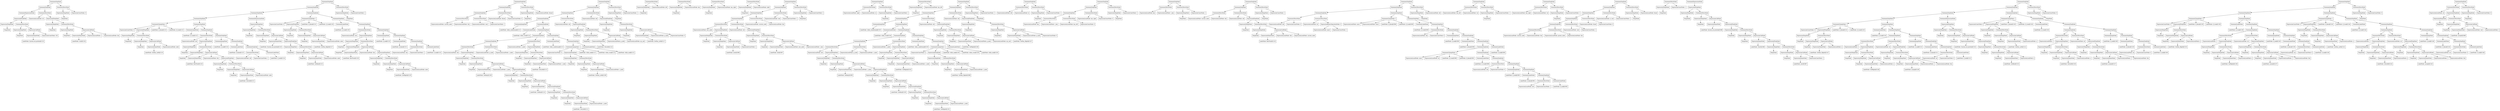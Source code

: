 digraph TreeVisitor {
"0x60300017d460" [label="StatementSeqNode" shape=box]
"0x60300017d400" [label="StatementSeqNode" shape=box]
"0x6020000da6f0" [label="StatementExpressionNode" shape=box]
"0x60300017d340" [label="ExpressionESeqNode" shape=box]
"0x6020000da6b0" [label="ExpressionTempNode" shape=box]
"0x60400016ce90" [label="TempNode" shape=box]
"0x6020000da6b0" -> "0x60400016ce90"
"0x60300017d340" -> "0x6020000da6b0"
"0x60300017d310" [label="StatementMoveNode" shape=box]
"0x6020000da6d0" [label="ExpressionTempNode" shape=box]
"0x60400016cf10" [label="TempNode" shape=box]
"0x6020000da6d0" -> "0x60400016cf10"
"0x60300017d310" -> "0x6020000da6d0"
"0x60400016ced0" [label="ExpressionCallNode" shape=box]
"0x6020000da650" [label="ExpressionNameNode" shape=box]
"0x60400016b650" [label="LabelNode: System.out.println@2133" shape=box]
"0x6020000da650" -> "0x60400016b650"
"0x60400016ced0" -> "0x6020000da650"
"0x6020000da670" [label="ExpressionConstNode: 333" shape=box]
"0x60400016ced0" -> "0x6020000da670"
"0x60300017d310" -> "0x60400016ced0"
"0x60300017d340" -> "0x60300017d310"
"0x6020000da6f0" -> "0x60300017d340"
"0x60300017d400" -> "0x6020000da6f0"
"0x60300017d3d0" [label="StatementMoveNode" shape=box]
"0x60400016d090" [label="ExpressionLocalNode: nti" shape=box]
"0x60300017d3d0" -> "0x60400016d090"
"0x60300017d3a0" [label="ExpressionESeqNode" shape=box]
"0x6020000da770" [label="ExpressionTempNode" shape=box]
"0x60400016cfd0" [label="TempNode" shape=box]
"0x6020000da770" -> "0x60400016cfd0"
"0x60300017d3a0" -> "0x6020000da770"
"0x60300017d370" [label="StatementMoveNode" shape=box]
"0x6020000da790" [label="ExpressionTempNode" shape=box]
"0x60400016d050" [label="TempNode" shape=box]
"0x6020000da790" -> "0x60400016d050"
"0x60300017d370" -> "0x6020000da790"
"0x60400016d010" [label="ExpressionCallNode" shape=box]
"0x6020000da710" [label="ExpressionNameNode" shape=box]
"0x60400016b710" [label="LabelNode: visit@2134" shape=box]
"0x6020000da710" -> "0x60400016b710"
"0x60400016d010" -> "0x6020000da710"
"0x60400016cf50" [label="ExpressionLocalNode: v" shape=box]
"0x60400016d010" -> "0x60400016cf50"
"0x60400016cf90" [label="ExpressionLocalNode: this" shape=box]
"0x60400016d010" -> "0x60400016cf90"
"0x60300017d370" -> "0x60400016d010"
"0x60300017d3a0" -> "0x60300017d370"
"0x60300017d3d0" -> "0x60300017d3a0"
"0x60300017d400" -> "0x60300017d3d0"
"0x60300017d460" -> "0x60300017d400"
"0x60300017d430" [label="StatementMoveNode" shape=box]
"0x6020000da7d0" [label="ExpressionTempNode" shape=box]
"0x60400016b850" [label="TempNode" shape=box]
"0x6020000da7d0" -> "0x60400016b850"
"0x60300017d430" -> "0x6020000da7d0"
"0x6020000da7b0" [label="ExpressionConstNode: 0" shape=box]
"0x60300017d430" -> "0x6020000da7b0"
"0x60300017d460" -> "0x60300017d430"
"0x60300017db20" [label="StatementSeqNode" shape=box]
"0x60300017dac0" [label="StatementSeqNode" shape=box]
"0x60300017d7f0" [label="StatementSeqNode" shape=box]
"0x60300017d700" [label="StatementSeqNode" shape=box]
"0x60400016d1d0" [label="StatementCJumpNode: 1" shape=box]
"0x6020000da7f0" [label="ExpressionConstNode: 0" shape=box]
"0x60400016d1d0" -> "0x6020000da7f0"
"0x60300017d4c0" [label="ExpressionESeqNode" shape=box]
"0x6020000da850" [label="ExpressionTempNode" shape=box]
"0x60400016d110" [label="TempNode" shape=box]
"0x6020000da850" -> "0x60400016d110"
"0x60300017d4c0" -> "0x6020000da850"
"0x60300017d490" [label="StatementMoveNode" shape=box]
"0x6020000da870" [label="ExpressionTempNode" shape=box]
"0x60400016d190" [label="TempNode" shape=box]
"0x6020000da870" -> "0x60400016d190"
"0x60300017d490" -> "0x6020000da870"
"0x60400016d150" [label="ExpressionCallNode" shape=box]
"0x6020000da810" [label="ExpressionNameNode" shape=box]
"0x60400016ab50" [label="LabelNode: GetHas_Left@2119" shape=box]
"0x6020000da810" -> "0x60400016ab50"
"0x60400016d150" -> "0x6020000da810"
"0x60400016d0d0" [label="ExpressionLocalNode: node" shape=box]
"0x60400016d150" -> "0x60400016d0d0"
"0x60300017d490" -> "0x60400016d150"
"0x60300017d4c0" -> "0x60300017d490"
"0x60400016d1d0" -> "0x60300017d4c0"
"0x60400016ae50" [label="LabelNode: if_false@2123" shape=box]
"0x60400016d1d0" -> "0x60400016ae50"
"0x60400016ae10" [label="LabelNode: if_true@2122" shape=box]
"0x60400016d1d0" -> "0x60400016ae10"
"0x60300017d700" -> "0x60400016d1d0"
"0x60300017d6d0" [label="StatementSeqNode" shape=box]
"0x6020000da890" [label="StatementLabelNode" shape=box]
"0x60400016aed0" [label="LabelNode: if_true@2122" shape=box]
"0x6020000da890" -> "0x60400016aed0"
"0x60300017d6d0" -> "0x6020000da890"
"0x60300017d6a0" [label="StatementSeqNode" shape=box]
"0x60300017d5b0" [label="StatementMoveNode" shape=box]
"0x60400016d410" [label="ExpressionLocalNode: ntb" shape=box]
"0x60300017d5b0" -> "0x60400016d410"
"0x60300017d580" [label="ExpressionESeqNode" shape=box]
"0x6020000da990" [label="ExpressionTempNode" shape=box]
"0x60400016d350" [label="TempNode" shape=box]
"0x6020000da990" -> "0x60400016d350"
"0x60300017d580" -> "0x6020000da990"
"0x60300017d550" [label="StatementMoveNode" shape=box]
"0x6020000da9b0" [label="ExpressionTempNode" shape=box]
"0x60400016d3d0" [label="TempNode" shape=box]
"0x6020000da9b0" -> "0x60400016d3d0"
"0x60300017d550" -> "0x6020000da9b0"
"0x60400016d390" [label="ExpressionCallNode" shape=box]
"0x6020000da8b0" [label="ExpressionNameNode" shape=box]
"0x60400016ac10" [label="LabelNode: RecPrint@2120" shape=box]
"0x6020000da8b0" -> "0x60400016ac10"
"0x60400016d390" -> "0x6020000da8b0"
"0x60400016d210" [label="ExpressionLocalNode: this" shape=box]
"0x60400016d390" -> "0x60400016d210"
"0x60300017d520" [label="ExpressionESeqNode" shape=box]
"0x6020000da930" [label="ExpressionTempNode" shape=box]
"0x60400016d290" [label="TempNode" shape=box]
"0x6020000da930" -> "0x60400016d290"
"0x60300017d520" -> "0x6020000da930"
"0x60300017d4f0" [label="StatementMoveNode" shape=box]
"0x6020000da950" [label="ExpressionTempNode" shape=box]
"0x60400016d310" [label="TempNode" shape=box]
"0x6020000da950" -> "0x60400016d310"
"0x60300017d4f0" -> "0x6020000da950"
"0x60400016d2d0" [label="ExpressionCallNode" shape=box]
"0x6020000da8f0" [label="ExpressionNameNode" shape=box]
"0x60400016acd0" [label="LabelNode: GetLeft@2121" shape=box]
"0x6020000da8f0" -> "0x60400016acd0"
"0x60400016d2d0" -> "0x6020000da8f0"
"0x60400016d250" [label="ExpressionLocalNode: node" shape=box]
"0x60400016d2d0" -> "0x60400016d250"
"0x60300017d4f0" -> "0x60400016d2d0"
"0x60300017d520" -> "0x60300017d4f0"
"0x60400016d390" -> "0x60300017d520"
"0x60300017d550" -> "0x60400016d390"
"0x60300017d580" -> "0x60300017d550"
"0x60300017d5b0" -> "0x60300017d580"
"0x60300017d6a0" -> "0x60300017d5b0"
"0x60300017d670" [label="StatementSeqNode" shape=box]
"0x6020000da9d0" [label="StatementJumpNode" shape=box]
"0x60400016ae90" [label="LabelNode: if_end@2124" shape=box]
"0x6020000da9d0" -> "0x60400016ae90"
"0x60300017d670" -> "0x6020000da9d0"
"0x60300017d640" [label="StatementSeqNode" shape=box]
"0x6020000da9f0" [label="StatementLabelNode" shape=box]
"0x60400016af10" [label="LabelNode: if_false@2123" shape=box]
"0x6020000da9f0" -> "0x60400016af10"
"0x60300017d640" -> "0x6020000da9f0"
"0x60300017d610" [label="StatementSeqNode" shape=box]
"0x60300017d5e0" [label="StatementMoveNode" shape=box]
"0x60400016d450" [label="ExpressionLocalNode: ntb" shape=box]
"0x60300017d5e0" -> "0x60400016d450"
"0x6020000daa10" [label="ExpressionConstNode: 1" shape=box]
"0x60300017d5e0" -> "0x6020000daa10"
"0x60300017d610" -> "0x60300017d5e0"
"0x6020000daa30" [label="StatementLabelNode" shape=box]
"0x60400016af50" [label="LabelNode: if_end@2124" shape=box]
"0x6020000daa30" -> "0x60400016af50"
"0x60300017d610" -> "0x6020000daa30"
"0x60300017d640" -> "0x60300017d610"
"0x60300017d670" -> "0x60300017d640"
"0x60300017d6a0" -> "0x60300017d670"
"0x60300017d6d0" -> "0x60300017d6a0"
"0x60300017d700" -> "0x60300017d6d0"
"0x60300017d7f0" -> "0x60300017d700"
"0x6020000dab50" [label="StatementExpressionNode" shape=box]
"0x60300017d7c0" [label="ExpressionESeqNode" shape=box]
"0x6020000dab10" [label="ExpressionTempNode" shape=box]
"0x60400016d590" [label="TempNode" shape=box]
"0x6020000dab10" -> "0x60400016d590"
"0x60300017d7c0" -> "0x6020000dab10"
"0x60300017d790" [label="StatementMoveNode" shape=box]
"0x6020000dab30" [label="ExpressionTempNode" shape=box]
"0x60400016d610" [label="TempNode" shape=box]
"0x6020000dab30" -> "0x60400016d610"
"0x60300017d790" -> "0x6020000dab30"
"0x60400016d5d0" [label="ExpressionCallNode" shape=box]
"0x6020000daa50" [label="ExpressionNameNode" shape=box]
"0x60400016b090" [label="LabelNode: System.out.println@2126" shape=box]
"0x6020000daa50" -> "0x60400016b090"
"0x60400016d5d0" -> "0x6020000daa50"
"0x60300017d760" [label="ExpressionESeqNode" shape=box]
"0x6020000daab0" [label="ExpressionTempNode" shape=box]
"0x60400016d4d0" [label="TempNode" shape=box]
"0x6020000daab0" -> "0x60400016d4d0"
"0x60300017d760" -> "0x6020000daab0"
"0x60300017d730" [label="StatementMoveNode" shape=box]
"0x6020000daad0" [label="ExpressionTempNode" shape=box]
"0x60400016d550" [label="TempNode" shape=box]
"0x6020000daad0" -> "0x60400016d550"
"0x60300017d730" -> "0x6020000daad0"
"0x60400016d510" [label="ExpressionCallNode" shape=box]
"0x6020000daa70" [label="ExpressionNameNode" shape=box]
"0x60400016afd0" [label="LabelNode: GetKey@2125" shape=box]
"0x6020000daa70" -> "0x60400016afd0"
"0x60400016d510" -> "0x6020000daa70"
"0x60400016d490" [label="ExpressionLocalNode: node" shape=box]
"0x60400016d510" -> "0x60400016d490"
"0x60300017d730" -> "0x60400016d510"
"0x60300017d760" -> "0x60300017d730"
"0x60400016d5d0" -> "0x60300017d760"
"0x60300017d790" -> "0x60400016d5d0"
"0x60300017d7c0" -> "0x60300017d790"
"0x6020000dab50" -> "0x60300017d7c0"
"0x60300017d7f0" -> "0x6020000dab50"
"0x60300017dac0" -> "0x60300017d7f0"
"0x60300017da90" [label="StatementSeqNode" shape=box]
"0x60400016d750" [label="StatementCJumpNode: 1" shape=box]
"0x6020000dab70" [label="ExpressionConstNode: 0" shape=box]
"0x60400016d750" -> "0x6020000dab70"
"0x60300017d850" [label="ExpressionESeqNode" shape=box]
"0x6020000dabd0" [label="ExpressionTempNode" shape=box]
"0x60400016d690" [label="TempNode" shape=box]
"0x6020000dabd0" -> "0x60400016d690"
"0x60300017d850" -> "0x6020000dabd0"
"0x60300017d820" [label="StatementMoveNode" shape=box]
"0x6020000dabf0" [label="ExpressionTempNode" shape=box]
"0x60400016d710" [label="TempNode" shape=box]
"0x6020000dabf0" -> "0x60400016d710"
"0x60300017d820" -> "0x6020000dabf0"
"0x60400016d6d0" [label="ExpressionCallNode" shape=box]
"0x6020000dab90" [label="ExpressionNameNode" shape=box]
"0x60400016b150" [label="LabelNode: GetHas_Right@2127" shape=box]
"0x6020000dab90" -> "0x60400016b150"
"0x60400016d6d0" -> "0x6020000dab90"
"0x60400016d650" [label="ExpressionLocalNode: node" shape=box]
"0x60400016d6d0" -> "0x60400016d650"
"0x60300017d820" -> "0x60400016d6d0"
"0x60300017d850" -> "0x60300017d820"
"0x60400016d750" -> "0x60300017d850"
"0x60400016b450" [label="LabelNode: if_false@2131" shape=box]
"0x60400016d750" -> "0x60400016b450"
"0x60400016b410" [label="LabelNode: if_true@2130" shape=box]
"0x60400016d750" -> "0x60400016b410"
"0x60300017da90" -> "0x60400016d750"
"0x60300017da60" [label="StatementSeqNode" shape=box]
"0x6020000dac10" [label="StatementLabelNode" shape=box]
"0x60400016b4d0" [label="LabelNode: if_true@2130" shape=box]
"0x6020000dac10" -> "0x60400016b4d0"
"0x60300017da60" -> "0x6020000dac10"
"0x60300017da30" [label="StatementSeqNode" shape=box]
"0x60300017d940" [label="StatementMoveNode" shape=box]
"0x60400016d990" [label="ExpressionLocalNode: ntb" shape=box]
"0x60300017d940" -> "0x60400016d990"
"0x60300017d910" [label="ExpressionESeqNode" shape=box]
"0x6020000dad10" [label="ExpressionTempNode" shape=box]
"0x60400016d8d0" [label="TempNode" shape=box]
"0x6020000dad10" -> "0x60400016d8d0"
"0x60300017d910" -> "0x6020000dad10"
"0x60300017d8e0" [label="StatementMoveNode" shape=box]
"0x6020000dad30" [label="ExpressionTempNode" shape=box]
"0x60400016d950" [label="TempNode" shape=box]
"0x6020000dad30" -> "0x60400016d950"
"0x60300017d8e0" -> "0x6020000dad30"
"0x60400016d910" [label="ExpressionCallNode" shape=box]
"0x6020000dac30" [label="ExpressionNameNode" shape=box]
"0x60400016b210" [label="LabelNode: RecPrint@2128" shape=box]
"0x6020000dac30" -> "0x60400016b210"
"0x60400016d910" -> "0x6020000dac30"
"0x60400016d790" [label="ExpressionLocalNode: this" shape=box]
"0x60400016d910" -> "0x60400016d790"
"0x60300017d8b0" [label="ExpressionESeqNode" shape=box]
"0x6020000dacb0" [label="ExpressionTempNode" shape=box]
"0x60400016d810" [label="TempNode" shape=box]
"0x6020000dacb0" -> "0x60400016d810"
"0x60300017d8b0" -> "0x6020000dacb0"
"0x60300017d880" [label="StatementMoveNode" shape=box]
"0x6020000dacd0" [label="ExpressionTempNode" shape=box]
"0x60400016d890" [label="TempNode" shape=box]
"0x6020000dacd0" -> "0x60400016d890"
"0x60300017d880" -> "0x6020000dacd0"
"0x60400016d850" [label="ExpressionCallNode" shape=box]
"0x6020000dac70" [label="ExpressionNameNode" shape=box]
"0x60400016b2d0" [label="LabelNode: GetRight@2129" shape=box]
"0x6020000dac70" -> "0x60400016b2d0"
"0x60400016d850" -> "0x6020000dac70"
"0x60400016d7d0" [label="ExpressionLocalNode: node" shape=box]
"0x60400016d850" -> "0x60400016d7d0"
"0x60300017d880" -> "0x60400016d850"
"0x60300017d8b0" -> "0x60300017d880"
"0x60400016d910" -> "0x60300017d8b0"
"0x60300017d8e0" -> "0x60400016d910"
"0x60300017d910" -> "0x60300017d8e0"
"0x60300017d940" -> "0x60300017d910"
"0x60300017da30" -> "0x60300017d940"
"0x60300017da00" [label="StatementSeqNode" shape=box]
"0x6020000dad50" [label="StatementJumpNode" shape=box]
"0x60400016b490" [label="LabelNode: if_end@2132" shape=box]
"0x6020000dad50" -> "0x60400016b490"
"0x60300017da00" -> "0x6020000dad50"
"0x60300017d9d0" [label="StatementSeqNode" shape=box]
"0x6020000dad70" [label="StatementLabelNode" shape=box]
"0x60400016b510" [label="LabelNode: if_false@2131" shape=box]
"0x6020000dad70" -> "0x60400016b510"
"0x60300017d9d0" -> "0x6020000dad70"
"0x60300017d9a0" [label="StatementSeqNode" shape=box]
"0x60300017d970" [label="StatementMoveNode" shape=box]
"0x60400016d9d0" [label="ExpressionLocalNode: ntb" shape=box]
"0x60300017d970" -> "0x60400016d9d0"
"0x6020000dad90" [label="ExpressionConstNode: 1" shape=box]
"0x60300017d970" -> "0x6020000dad90"
"0x60300017d9a0" -> "0x60300017d970"
"0x6020000dadb0" [label="StatementLabelNode" shape=box]
"0x60400016b550" [label="LabelNode: if_end@2132" shape=box]
"0x6020000dadb0" -> "0x60400016b550"
"0x60300017d9a0" -> "0x6020000dadb0"
"0x60300017d9d0" -> "0x60300017d9a0"
"0x60300017da00" -> "0x60300017d9d0"
"0x60300017da30" -> "0x60300017da00"
"0x60300017da60" -> "0x60300017da30"
"0x60300017da90" -> "0x60300017da60"
"0x60300017dac0" -> "0x60300017da90"
"0x60300017db20" -> "0x60300017dac0"
"0x60300017daf0" [label="StatementMoveNode" shape=box]
"0x6020000dadf0" [label="ExpressionTempNode" shape=box]
"0x60400016b5d0" [label="TempNode" shape=box]
"0x6020000dadf0" -> "0x60400016b5d0"
"0x60300017daf0" -> "0x6020000dadf0"
"0x6020000dadd0" [label="ExpressionConstNode: 1" shape=box]
"0x60300017daf0" -> "0x6020000dadd0"
"0x60300017db20" -> "0x60300017daf0"
"0x60300017dc70" [label="StatementSeqNode" shape=box]
"0x60300017dc10" [label="StatementSeqNode" shape=box]
"0x60300017dbb0" [label="StatementSeqNode" shape=box]
"0x60300017db50" [label="StatementMoveNode" shape=box]
"0x60400016da50" [label="ExpressionLocalNode: current_node" shape=box]
"0x60300017db50" -> "0x60400016da50"
"0x60400016da10" [label="ExpressionLocalNode: this" shape=box]
"0x60300017db50" -> "0x60400016da10"
"0x60300017dbb0" -> "0x60300017db50"
"0x60300017db80" [label="StatementMoveNode" shape=box]
"0x60400016da90" [label="ExpressionLocalNode: cont" shape=box]
"0x60300017db80" -> "0x60400016da90"
"0x6020000dae10" [label="ExpressionConstNode: 1" shape=box]
"0x60300017db80" -> "0x6020000dae10"
"0x60300017dbb0" -> "0x60300017db80"
"0x60300017dc10" -> "0x60300017dbb0"
"0x60300017dbe0" [label="StatementMoveNode" shape=box]
"0x60400016dad0" [label="ExpressionLocalNode: ifound" shape=box]
"0x60300017dbe0" -> "0x60400016dad0"
"0x6020000dae30" [label="ExpressionConstNode: 0" shape=box]
"0x60300017dbe0" -> "0x6020000dae30"
"0x60300017dc10" -> "0x60300017dbe0"
"0x60300017dc70" -> "0x60300017dc10"
"0x60300017dc40" [label="StatementMoveNode" shape=box]
"0x6020000dae50" [label="ExpressionTempNode" shape=box]
"0x60400016a910" [label="TempNode" shape=box]
"0x6020000dae50" -> "0x60400016a910"
"0x60300017dc40" -> "0x6020000dae50"
"0x60400016db10" [label="ExpressionLocalNode: ifound" shape=box]
"0x60300017dc40" -> "0x60400016db10"
"0x60300017dc70" -> "0x60300017dc40"
"0x60300017e210" [label="StatementSeqNode" shape=box]
"0x60300017e1b0" [label="StatementSeqNode" shape=box]
"0x60300017e0f0" [label="StatementSeqNode" shape=box]
"0x60300017e030" [label="StatementSeqNode" shape=box]
"0x6020000dae70" [label="StatementJumpNode" shape=box]
"0x60400016a310" [label="LabelNode: while_conditional@2113" shape=box]
"0x6020000dae70" -> "0x60400016a310"
"0x60300017e030" -> "0x6020000dae70"
"0x60300017e000" [label="StatementSeqNode" shape=box]
"0x6020000dae90" [label="StatementLabelNode" shape=box]
"0x60400016a450" [label="LabelNode: while_true@2114" shape=box]
"0x6020000dae90" -> "0x60400016a450"
"0x60300017e000" -> "0x6020000dae90"
"0x60300017dfd0" [label="StatementSeqNode" shape=box]
"0x60300017dee0" [label="StatementSeqNode" shape=box]
"0x60300017de20" [label="StatementSeqNode" shape=box]
"0x60300017ddc0" [label="StatementMoveNode" shape=box]
"0x60400016de10" [label="ExpressionLocalNode: ntb" shape=box]
"0x60300017ddc0" -> "0x60400016de10"
"0x60300017dd90" [label="ExpressionESeqNode" shape=box]
"0x6020000db010" [label="ExpressionTempNode" shape=box]
"0x60400016dd50" [label="TempNode" shape=box]
"0x6020000db010" -> "0x60400016dd50"
"0x60300017dd90" -> "0x6020000db010"
"0x60300017dd60" [label="StatementMoveNode" shape=box]
"0x6020000db030" [label="ExpressionTempNode" shape=box]
"0x60400016ddd0" [label="TempNode" shape=box]
"0x6020000db030" -> "0x60400016ddd0"
"0x60300017dd60" -> "0x6020000db030"
"0x60400016dd90" [label="ExpressionCallNode" shape=box]
"0x6020000daeb0" [label="ExpressionNameNode" shape=box]
"0x604000169f50" [label="LabelNode: SetKey@2109" shape=box]
"0x6020000daeb0" -> "0x604000169f50"
"0x60400016dd90" -> "0x6020000daeb0"
"0x60400016db50" [label="ExpressionLocalNode: c_node" shape=box]
"0x60400016dd90" -> "0x60400016db50"
"0x60300017dd30" [label="ExpressionESeqNode" shape=box]
"0x6020000dafb0" [label="ExpressionTempNode" shape=box]
"0x60400016dc90" [label="TempNode" shape=box]
"0x6020000dafb0" -> "0x60400016dc90"
"0x60300017dd30" -> "0x6020000dafb0"
"0x60300017dd00" [label="StatementMoveNode" shape=box]
"0x6020000dafd0" [label="ExpressionTempNode" shape=box]
"0x60400016dd10" [label="TempNode" shape=box]
"0x6020000dafd0" -> "0x60400016dd10"
"0x60300017dd00" -> "0x6020000dafd0"
"0x60400016dcd0" [label="ExpressionCallNode" shape=box]
"0x6020000daef0" [label="ExpressionNameNode" shape=box]
"0x60400016a010" [label="LabelNode: GetKey@2110" shape=box]
"0x6020000daef0" -> "0x60400016a010"
"0x60400016dcd0" -> "0x6020000daef0"
"0x60300017dcd0" [label="ExpressionESeqNode" shape=box]
"0x6020000daf50" [label="ExpressionTempNode" shape=box]
"0x60400016dbd0" [label="TempNode" shape=box]
"0x6020000daf50" -> "0x60400016dbd0"
"0x60300017dcd0" -> "0x6020000daf50"
"0x60300017dca0" [label="StatementMoveNode" shape=box]
"0x6020000daf70" [label="ExpressionTempNode" shape=box]
"0x60400016dc50" [label="TempNode" shape=box]
"0x6020000daf70" -> "0x60400016dc50"
"0x60300017dca0" -> "0x6020000daf70"
"0x60400016dc10" [label="ExpressionCallNode" shape=box]
"0x6020000daf10" [label="ExpressionNameNode" shape=box]
"0x60400016a090" [label="LabelNode: GetLeft@2111" shape=box]
"0x6020000daf10" -> "0x60400016a090"
"0x60400016dc10" -> "0x6020000daf10"
"0x60400016db90" [label="ExpressionLocalNode: c_node" shape=box]
"0x60400016dc10" -> "0x60400016db90"
"0x60300017dca0" -> "0x60400016dc10"
"0x60300017dcd0" -> "0x60300017dca0"
"0x60400016dcd0" -> "0x60300017dcd0"
"0x60300017dd00" -> "0x60400016dcd0"
"0x60300017dd30" -> "0x60300017dd00"
"0x60400016dd90" -> "0x60300017dd30"
"0x60300017dd60" -> "0x60400016dd90"
"0x60300017dd90" -> "0x60300017dd60"
"0x60300017ddc0" -> "0x60300017dd90"
"0x60300017de20" -> "0x60300017ddc0"
"0x60300017ddf0" [label="StatementMoveNode" shape=box]
"0x60400016de90" [label="ExpressionLocalNode: p_node" shape=box]
"0x60300017ddf0" -> "0x60400016de90"
"0x60400016de50" [label="ExpressionLocalNode: c_node" shape=box]
"0x60300017ddf0" -> "0x60400016de50"
"0x60300017de20" -> "0x60300017ddf0"
"0x60300017dee0" -> "0x60300017de20"
"0x60300017deb0" [label="StatementMoveNode" shape=box]
"0x60400016dfd0" [label="ExpressionLocalNode: c_node" shape=box]
"0x60300017deb0" -> "0x60400016dfd0"
"0x60300017de80" [label="ExpressionESeqNode" shape=box]
"0x6020000db090" [label="ExpressionTempNode" shape=box]
"0x60400016df10" [label="TempNode" shape=box]
"0x6020000db090" -> "0x60400016df10"
"0x60300017de80" -> "0x6020000db090"
"0x60300017de50" [label="StatementMoveNode" shape=box]
"0x6020000db0b0" [label="ExpressionTempNode" shape=box]
"0x60400016df90" [label="TempNode" shape=box]
"0x6020000db0b0" -> "0x60400016df90"
"0x60300017de50" -> "0x6020000db0b0"
"0x60400016df50" [label="ExpressionCallNode" shape=box]
"0x6020000db050" [label="ExpressionNameNode" shape=box]
"0x60400016a210" [label="LabelNode: GetLeft@2112" shape=box]
"0x6020000db050" -> "0x60400016a210"
"0x60400016df50" -> "0x6020000db050"
"0x60400016ded0" [label="ExpressionLocalNode: c_node" shape=box]
"0x60400016df50" -> "0x60400016ded0"
"0x60300017de50" -> "0x60400016df50"
"0x60300017de80" -> "0x60300017de50"
"0x60300017deb0" -> "0x60300017de80"
"0x60300017dee0" -> "0x60300017deb0"
"0x60300017dfd0" -> "0x60300017dee0"
"0x60300017dfa0" [label="StatementSeqNode" shape=box]
"0x6020000db0d0" [label="StatementLabelNode" shape=box]
"0x60400016a410" [label="LabelNode: while_conditional@2113" shape=box]
"0x6020000db0d0" -> "0x60400016a410"
"0x60300017dfa0" -> "0x6020000db0d0"
"0x60300017df70" [label="StatementSeqNode" shape=box]
"0x60400016e110" [label="StatementCJumpNode: 1" shape=box]
"0x6020000db0f0" [label="ExpressionConstNode: 0" shape=box]
"0x60400016e110" -> "0x6020000db0f0"
"0x60300017df40" [label="ExpressionESeqNode" shape=box]
"0x6020000db150" [label="ExpressionTempNode" shape=box]
"0x60400016e050" [label="TempNode" shape=box]
"0x6020000db150" -> "0x60400016e050"
"0x60300017df40" -> "0x6020000db150"
"0x60300017df10" [label="StatementMoveNode" shape=box]
"0x6020000db170" [label="ExpressionTempNode" shape=box]
"0x60400016e0d0" [label="TempNode" shape=box]
"0x6020000db170" -> "0x60400016e0d0"
"0x60300017df10" -> "0x6020000db170"
"0x60400016e090" [label="ExpressionCallNode" shape=box]
"0x6020000db110" [label="ExpressionNameNode" shape=box]
"0x604000169e90" [label="LabelNode: GetHas_Left@2108" shape=box]
"0x6020000db110" -> "0x604000169e90"
"0x60400016e090" -> "0x6020000db110"
"0x60400016e010" [label="ExpressionLocalNode: c_node" shape=box]
"0x60400016e090" -> "0x60400016e010"
"0x60300017df10" -> "0x60400016e090"
"0x60300017df40" -> "0x60300017df10"
"0x60400016e110" -> "0x60300017df40"
"0x60400016a3d0" [label="LabelNode: while_end@2115" shape=box]
"0x60400016e110" -> "0x60400016a3d0"
"0x60400016a390" [label="LabelNode: while_true@2114" shape=box]
"0x60400016e110" -> "0x60400016a390"
"0x60300017df70" -> "0x60400016e110"
"0x6020000db190" [label="StatementLabelNode" shape=box]
"0x60400016a490" [label="LabelNode: while_end@2115" shape=box]
"0x6020000db190" -> "0x60400016a490"
"0x60300017df70" -> "0x6020000db190"
"0x60300017dfa0" -> "0x60300017df70"
"0x60300017dfd0" -> "0x60300017dfa0"
"0x60300017e000" -> "0x60300017dfd0"
"0x60300017e030" -> "0x60300017e000"
"0x60300017e0f0" -> "0x60300017e030"
"0x60300017e0c0" [label="StatementMoveNode" shape=box]
"0x60400016e290" [label="ExpressionLocalNode: ntb" shape=box]
"0x60300017e0c0" -> "0x60400016e290"
"0x60300017e090" [label="ExpressionESeqNode" shape=box]
"0x6020000db210" [label="ExpressionTempNode" shape=box]
"0x60400016e1d0" [label="TempNode" shape=box]
"0x6020000db210" -> "0x60400016e1d0"
"0x60300017e090" -> "0x6020000db210"
"0x60300017e060" [label="StatementMoveNode" shape=box]
"0x6020000db230" [label="ExpressionTempNode" shape=box]
"0x60400016e250" [label="TempNode" shape=box]
"0x6020000db230" -> "0x60400016e250"
"0x60300017e060" -> "0x6020000db230"
"0x60400016e210" [label="ExpressionCallNode" shape=box]
"0x6020000db1b0" [label="ExpressionNameNode" shape=box]
"0x60400016a510" [label="LabelNode: SetLeft@2116" shape=box]
"0x6020000db1b0" -> "0x60400016a510"
"0x60400016e210" -> "0x6020000db1b0"
"0x60400016e150" [label="ExpressionLocalNode: p_node" shape=box]
"0x60400016e210" -> "0x60400016e150"
"0x60400016e190" [label="ExpressionLocalNode: my_null" shape=box]
"0x60400016e210" -> "0x60400016e190"
"0x60300017e060" -> "0x60400016e210"
"0x60300017e090" -> "0x60300017e060"
"0x60300017e0c0" -> "0x60300017e090"
"0x60300017e0f0" -> "0x60300017e0c0"
"0x60300017e1b0" -> "0x60300017e0f0"
"0x60300017e180" [label="StatementMoveNode" shape=box]
"0x60400016e3d0" [label="ExpressionLocalNode: ntb" shape=box]
"0x60300017e180" -> "0x60400016e3d0"
"0x60300017e150" [label="ExpressionESeqNode" shape=box]
"0x6020000db2d0" [label="ExpressionTempNode" shape=box]
"0x60400016e310" [label="TempNode" shape=box]
"0x6020000db2d0" -> "0x60400016e310"
"0x60300017e150" -> "0x6020000db2d0"
"0x60300017e120" [label="StatementMoveNode" shape=box]
"0x6020000db2f0" [label="ExpressionTempNode" shape=box]
"0x60400016e390" [label="TempNode" shape=box]
"0x6020000db2f0" -> "0x60400016e390"
"0x60300017e120" -> "0x6020000db2f0"
"0x60400016e350" [label="ExpressionCallNode" shape=box]
"0x6020000db250" [label="ExpressionNameNode" shape=box]
"0x60400016a650" [label="LabelNode: SetHas_Left@2117" shape=box]
"0x6020000db250" -> "0x60400016a650"
"0x60400016e350" -> "0x6020000db250"
"0x60400016e2d0" [label="ExpressionLocalNode: p_node" shape=box]
"0x60400016e350" -> "0x60400016e2d0"
"0x6020000db290" [label="ExpressionConstNode: 0" shape=box]
"0x60400016e350" -> "0x6020000db290"
"0x60300017e120" -> "0x60400016e350"
"0x60300017e150" -> "0x60300017e120"
"0x60300017e180" -> "0x60300017e150"
"0x60300017e1b0" -> "0x60300017e180"
"0x60300017e210" -> "0x60300017e1b0"
"0x60300017e1e0" [label="StatementMoveNode" shape=box]
"0x6020000db330" [label="ExpressionTempNode" shape=box]
"0x60400016a750" [label="TempNode" shape=box]
"0x6020000db330" -> "0x60400016a750"
"0x60300017e1e0" -> "0x6020000db330"
"0x6020000db310" [label="ExpressionConstNode: 1" shape=box]
"0x60300017e1e0" -> "0x6020000db310"
"0x60300017e210" -> "0x60300017e1e0"
"0x60300017e240" [label="StatementMoveNode" shape=box]
"0x6020000db350" [label="ExpressionTempNode" shape=box]
"0x604000168550" [label="TempNode" shape=box]
"0x6020000db350" -> "0x604000168550"
"0x60300017e240" -> "0x6020000db350"
"0x60400016e410" [label="ExpressionLocalNode: left" shape=box]
"0x60300017e240" -> "0x60400016e410"
"0x60300017e270" [label="StatementMoveNode" shape=box]
"0x6020000db370" [label="ExpressionTempNode" shape=box]
"0x6040001685d0" [label="TempNode" shape=box]
"0x6020000db370" -> "0x6040001685d0"
"0x60300017e270" -> "0x6020000db370"
"0x60400016e450" [label="ExpressionLocalNode: key" shape=box]
"0x60300017e270" -> "0x60400016e450"
"0x60300017e2a0" [label="StatementMoveNode" shape=box]
"0x6020000db390" [label="ExpressionTempNode" shape=box]
"0x604000168710" [label="TempNode" shape=box]
"0x6020000db390" -> "0x604000168710"
"0x60300017e2a0" -> "0x6020000db390"
"0x60400016e490" [label="ExpressionLocalNode: has_right" shape=box]
"0x60300017e2a0" -> "0x60400016e490"
"0x60300017e2d0" [label="StatementMoveNode" shape=box]
"0x6020000db3b0" [label="ExpressionTempNode" shape=box]
"0x6040001684d0" [label="TempNode" shape=box]
"0x6020000db3b0" -> "0x6040001684d0"
"0x60300017e2d0" -> "0x6020000db3b0"
"0x60400016e4d0" [label="ExpressionLocalNode: right" shape=box]
"0x60300017e2d0" -> "0x60400016e4d0"
"0x60300017e540" [label="StatementSeqNode" shape=box]
"0x60300017e4e0" [label="StatementSeqNode" shape=box]
"0x60300017e480" [label="StatementSeqNode" shape=box]
"0x60300017e420" [label="StatementSeqNode" shape=box]
"0x60300017e360" [label="StatementMoveNode" shape=box]
"0x60400016e5d0" [label="ExpressionLocalNode: new_node" shape=box]
"0x60300017e360" -> "0x60400016e5d0"
"0x60300017e330" [label="ExpressionESeqNode" shape=box]
"0x6020000db430" [label="ExpressionTempNode" shape=box]
"0x60400016e510" [label="TempNode" shape=box]
"0x6020000db430" -> "0x60400016e510"
"0x60300017e330" -> "0x6020000db430"
"0x60300017e300" [label="StatementMoveNode" shape=box]
"0x6020000db450" [label="ExpressionTempNode" shape=box]
"0x60400016e590" [label="TempNode" shape=box]
"0x6020000db450" -> "0x60400016e590"
"0x60300017e300" -> "0x6020000db450"
"0x60400016e550" [label="ExpressionCallNode" shape=box]
"0x6020000db3d0" [label="ExpressionNameNode" shape=box]
"0x604000168fd0" [label="LabelNode: new@2096" shape=box]
"0x6020000db3d0" -> "0x604000168fd0"
"0x60400016e550" -> "0x6020000db3d0"
"0x6020000db3f0" [label="ExpressionConstNode: 1" shape=box]
"0x60400016e550" -> "0x6020000db3f0"
"0x60300017e300" -> "0x60400016e550"
"0x60300017e330" -> "0x60300017e300"
"0x60300017e360" -> "0x60300017e330"
"0x60300017e420" -> "0x60300017e360"
"0x60300017e3f0" [label="StatementMoveNode" shape=box]
"0x60400016e750" [label="ExpressionLocalNode: ntb" shape=box]
"0x60300017e3f0" -> "0x60400016e750"
"0x60300017e3c0" [label="ExpressionESeqNode" shape=box]
"0x6020000db4d0" [label="ExpressionTempNode" shape=box]
"0x60400016e690" [label="TempNode" shape=box]
"0x6020000db4d0" -> "0x60400016e690"
"0x60300017e3c0" -> "0x6020000db4d0"
"0x60300017e390" [label="StatementMoveNode" shape=box]
"0x6020000db4f0" [label="ExpressionTempNode" shape=box]
"0x60400016e710" [label="TempNode" shape=box]
"0x6020000db4f0" -> "0x60400016e710"
"0x60300017e390" -> "0x6020000db4f0"
"0x60400016e6d0" [label="ExpressionCallNode" shape=box]
"0x6020000db470" [label="ExpressionNameNode" shape=box]
"0x604000169090" [label="LabelNode: Init@2097" shape=box]
"0x6020000db470" -> "0x604000169090"
"0x60400016e6d0" -> "0x6020000db470"
"0x60400016e610" [label="ExpressionLocalNode: new_node" shape=box]
"0x60400016e6d0" -> "0x60400016e610"
"0x60400016e650" [label="ExpressionLocalNode: v_key" shape=box]
"0x60400016e6d0" -> "0x60400016e650"
"0x60300017e390" -> "0x60400016e6d0"
"0x60300017e3c0" -> "0x60300017e390"
"0x60300017e3f0" -> "0x60300017e3c0"
"0x60300017e420" -> "0x60300017e3f0"
"0x60300017e480" -> "0x60300017e420"
"0x60300017e450" [label="StatementMoveNode" shape=box]
"0x60400016e7d0" [label="ExpressionLocalNode: current_node" shape=box]
"0x60300017e450" -> "0x60400016e7d0"
"0x60400016e790" [label="ExpressionLocalNode: this" shape=box]
"0x60300017e450" -> "0x60400016e790"
"0x60300017e480" -> "0x60300017e450"
"0x60300017e4e0" -> "0x60300017e480"
"0x60300017e4b0" [label="StatementMoveNode" shape=box]
"0x60400016e810" [label="ExpressionLocalNode: cont" shape=box]
"0x60300017e4b0" -> "0x60400016e810"
"0x6020000db510" [label="ExpressionConstNode: 1" shape=box]
"0x60300017e4b0" -> "0x6020000db510"
"0x60300017e4e0" -> "0x60300017e4b0"
"0x60300017e540" -> "0x60300017e4e0"
"0x60300017e510" [label="StatementMoveNode" shape=box]
"0x6020000db550" [label="ExpressionTempNode" shape=box]
"0x604000169290" [label="TempNode" shape=box]
"0x6020000db550" -> "0x604000169290"
"0x60300017e510" -> "0x6020000db550"
"0x6020000db530" [label="ExpressionConstNode: 1" shape=box]
"0x60300017e510" -> "0x6020000db530"
"0x60300017e540" -> "0x60300017e510"
"0x60300017e5d0" [label="StatementSeqNode" shape=box]
"0x60300017e570" [label="StatementMoveNode" shape=box]
"0x60400016e890" [label="ExpressionLocalNode: right" shape=box]
"0x60300017e570" -> "0x60400016e890"
"0x60400016e850" [label="ExpressionLocalNode: rn" shape=box]
"0x60300017e570" -> "0x60400016e850"
"0x60300017e5d0" -> "0x60300017e570"
"0x60300017e5a0" [label="StatementMoveNode" shape=box]
"0x6020000db590" [label="ExpressionTempNode" shape=box]
"0x604000168390" [label="TempNode" shape=box]
"0x6020000db590" -> "0x604000168390"
"0x60300017e5a0" -> "0x6020000db590"
"0x6020000db570" [label="ExpressionConstNode: 1" shape=box]
"0x60300017e5a0" -> "0x6020000db570"
"0x60300017e5d0" -> "0x60300017e5a0"
"0x60300017e600" [label="StatementMoveNode" shape=box]
"0x6020000db5b0" [label="ExpressionTempNode" shape=box]
"0x604000168790" [label="TempNode" shape=box]
"0x6020000db5b0" -> "0x604000168790"
"0x60300017e600" -> "0x6020000db5b0"
"0x60400016e8d0" [label="ExpressionLocalNode: has_left" shape=box]
"0x60300017e600" -> "0x60400016e8d0"
"0x60300017eba0" [label="StatementSeqNode" shape=box]
"0x60300017eb40" [label="StatementSeqNode" shape=box]
"0x60300017ea80" [label="StatementSeqNode" shape=box]
"0x60300017e9c0" [label="StatementSeqNode" shape=box]
"0x6020000db5d0" [label="StatementJumpNode" shape=box]
"0x6040001699d0" [label="LabelNode: while_conditional@2103" shape=box]
"0x6020000db5d0" -> "0x6040001699d0"
"0x60300017e9c0" -> "0x6020000db5d0"
"0x60300017e990" [label="StatementSeqNode" shape=box]
"0x6020000db5f0" [label="StatementLabelNode" shape=box]
"0x604000169b10" [label="LabelNode: while_true@2104" shape=box]
"0x6020000db5f0" -> "0x604000169b10"
"0x60300017e990" -> "0x6020000db5f0"
"0x60300017e960" [label="StatementSeqNode" shape=box]
"0x60300017e870" [label="StatementSeqNode" shape=box]
"0x60300017e7b0" [label="StatementSeqNode" shape=box]
"0x60300017e750" [label="StatementMoveNode" shape=box]
"0x60400016ebd0" [label="ExpressionLocalNode: ntb" shape=box]
"0x60300017e750" -> "0x60400016ebd0"
"0x60300017e720" [label="ExpressionESeqNode" shape=box]
"0x6020000db770" [label="ExpressionTempNode" shape=box]
"0x60400016eb10" [label="TempNode" shape=box]
"0x6020000db770" -> "0x60400016eb10"
"0x60300017e720" -> "0x6020000db770"
"0x60300017e6f0" [label="StatementMoveNode" shape=box]
"0x6020000db790" [label="ExpressionTempNode" shape=box]
"0x60400016eb90" [label="TempNode" shape=box]
"0x6020000db790" -> "0x60400016eb90"
"0x60300017e6f0" -> "0x6020000db790"
"0x60400016eb50" [label="ExpressionCallNode" shape=box]
"0x6020000db610" [label="ExpressionNameNode" shape=box]
"0x604000169610" [label="LabelNode: SetKey@2099" shape=box]
"0x6020000db610" -> "0x604000169610"
"0x60400016eb50" -> "0x6020000db610"
"0x60400016e910" [label="ExpressionLocalNode: c_node" shape=box]
"0x60400016eb50" -> "0x60400016e910"
"0x60300017e6c0" [label="ExpressionESeqNode" shape=box]
"0x6020000db710" [label="ExpressionTempNode" shape=box]
"0x60400016ea50" [label="TempNode" shape=box]
"0x6020000db710" -> "0x60400016ea50"
"0x60300017e6c0" -> "0x6020000db710"
"0x60300017e690" [label="StatementMoveNode" shape=box]
"0x6020000db730" [label="ExpressionTempNode" shape=box]
"0x60400016ead0" [label="TempNode" shape=box]
"0x6020000db730" -> "0x60400016ead0"
"0x60300017e690" -> "0x6020000db730"
"0x60400016ea90" [label="ExpressionCallNode" shape=box]
"0x6020000db650" [label="ExpressionNameNode" shape=box]
"0x6040001696d0" [label="LabelNode: GetKey@2100" shape=box]
"0x6020000db650" -> "0x6040001696d0"
"0x60400016ea90" -> "0x6020000db650"
"0x60300017e660" [label="ExpressionESeqNode" shape=box]
"0x6020000db6b0" [label="ExpressionTempNode" shape=box]
"0x60400016e990" [label="TempNode" shape=box]
"0x6020000db6b0" -> "0x60400016e990"
"0x60300017e660" -> "0x6020000db6b0"
"0x60300017e630" [label="StatementMoveNode" shape=box]
"0x6020000db6d0" [label="ExpressionTempNode" shape=box]
"0x60400016ea10" [label="TempNode" shape=box]
"0x6020000db6d0" -> "0x60400016ea10"
"0x60300017e630" -> "0x6020000db6d0"
"0x60400016e9d0" [label="ExpressionCallNode" shape=box]
"0x6020000db670" [label="ExpressionNameNode" shape=box]
"0x604000169750" [label="LabelNode: GetRight@2101" shape=box]
"0x6020000db670" -> "0x604000169750"
"0x60400016e9d0" -> "0x6020000db670"
"0x60400016e950" [label="ExpressionLocalNode: c_node" shape=box]
"0x60400016e9d0" -> "0x60400016e950"
"0x60300017e630" -> "0x60400016e9d0"
"0x60300017e660" -> "0x60300017e630"
"0x60400016ea90" -> "0x60300017e660"
"0x60300017e690" -> "0x60400016ea90"
"0x60300017e6c0" -> "0x60300017e690"
"0x60400016eb50" -> "0x60300017e6c0"
"0x60300017e6f0" -> "0x60400016eb50"
"0x60300017e720" -> "0x60300017e6f0"
"0x60300017e750" -> "0x60300017e720"
"0x60300017e7b0" -> "0x60300017e750"
"0x60300017e780" [label="StatementMoveNode" shape=box]
"0x60400016ec50" [label="ExpressionLocalNode: p_node" shape=box]
"0x60300017e780" -> "0x60400016ec50"
"0x60400016ec10" [label="ExpressionLocalNode: c_node" shape=box]
"0x60300017e780" -> "0x60400016ec10"
"0x60300017e7b0" -> "0x60300017e780"
"0x60300017e870" -> "0x60300017e7b0"
"0x60300017e840" [label="StatementMoveNode" shape=box]
"0x60400016ed90" [label="ExpressionLocalNode: c_node" shape=box]
"0x60300017e840" -> "0x60400016ed90"
"0x60300017e810" [label="ExpressionESeqNode" shape=box]
"0x6020000db7f0" [label="ExpressionTempNode" shape=box]
"0x60400016ecd0" [label="TempNode" shape=box]
"0x6020000db7f0" -> "0x60400016ecd0"
"0x60300017e810" -> "0x6020000db7f0"
"0x60300017e7e0" [label="StatementMoveNode" shape=box]
"0x6020000db810" [label="ExpressionTempNode" shape=box]
"0x60400016ed50" [label="TempNode" shape=box]
"0x6020000db810" -> "0x60400016ed50"
"0x60300017e7e0" -> "0x6020000db810"
"0x60400016ed10" [label="ExpressionCallNode" shape=box]
"0x6020000db7b0" [label="ExpressionNameNode" shape=box]
"0x6040001698d0" [label="LabelNode: GetRight@2102" shape=box]
"0x6020000db7b0" -> "0x6040001698d0"
"0x60400016ed10" -> "0x6020000db7b0"
"0x60400016ec90" [label="ExpressionLocalNode: c_node" shape=box]
"0x60400016ed10" -> "0x60400016ec90"
"0x60300017e7e0" -> "0x60400016ed10"
"0x60300017e810" -> "0x60300017e7e0"
"0x60300017e840" -> "0x60300017e810"
"0x60300017e870" -> "0x60300017e840"
"0x60300017e960" -> "0x60300017e870"
"0x60300017e930" [label="StatementSeqNode" shape=box]
"0x6020000db830" [label="StatementLabelNode" shape=box]
"0x604000169ad0" [label="LabelNode: while_conditional@2103" shape=box]
"0x6020000db830" -> "0x604000169ad0"
"0x60300017e930" -> "0x6020000db830"
"0x60300017e900" [label="StatementSeqNode" shape=box]
"0x60400016eed0" [label="StatementCJumpNode: 1" shape=box]
"0x6020000db850" [label="ExpressionConstNode: 0" shape=box]
"0x60400016eed0" -> "0x6020000db850"
"0x60300017e8d0" [label="ExpressionESeqNode" shape=box]
"0x6020000db8b0" [label="ExpressionTempNode" shape=box]
"0x60400016ee10" [label="TempNode" shape=box]
"0x6020000db8b0" -> "0x60400016ee10"
"0x60300017e8d0" -> "0x6020000db8b0"
"0x60300017e8a0" [label="StatementMoveNode" shape=box]
"0x6020000db8d0" [label="ExpressionTempNode" shape=box]
"0x60400016ee90" [label="TempNode" shape=box]
"0x6020000db8d0" -> "0x60400016ee90"
"0x60300017e8a0" -> "0x6020000db8d0"
"0x60400016ee50" [label="ExpressionCallNode" shape=box]
"0x6020000db870" [label="ExpressionNameNode" shape=box]
"0x604000169550" [label="LabelNode: GetHas_Right@2098" shape=box]
"0x6020000db870" -> "0x604000169550"
"0x60400016ee50" -> "0x6020000db870"
"0x60400016edd0" [label="ExpressionLocalNode: c_node" shape=box]
"0x60400016ee50" -> "0x60400016edd0"
"0x60300017e8a0" -> "0x60400016ee50"
"0x60300017e8d0" -> "0x60300017e8a0"
"0x60400016eed0" -> "0x60300017e8d0"
"0x604000169a90" [label="LabelNode: while_end@2105" shape=box]
"0x60400016eed0" -> "0x604000169a90"
"0x604000169a50" [label="LabelNode: while_true@2104" shape=box]
"0x60400016eed0" -> "0x604000169a50"
"0x60300017e900" -> "0x60400016eed0"
"0x6020000db8f0" [label="StatementLabelNode" shape=box]
"0x604000169b50" [label="LabelNode: while_end@2105" shape=box]
"0x6020000db8f0" -> "0x604000169b50"
"0x60300017e900" -> "0x6020000db8f0"
"0x60300017e930" -> "0x60300017e900"
"0x60300017e960" -> "0x60300017e930"
"0x60300017e990" -> "0x60300017e960"
"0x60300017e9c0" -> "0x60300017e990"
"0x60300017ea80" -> "0x60300017e9c0"
"0x60300017ea50" [label="StatementMoveNode" shape=box]
"0x60400016f050" [label="ExpressionLocalNode: ntb" shape=box]
"0x60300017ea50" -> "0x60400016f050"
"0x60300017ea20" [label="ExpressionESeqNode" shape=box]
"0x6020000db970" [label="ExpressionTempNode" shape=box]
"0x60400016ef90" [label="TempNode" shape=box]
"0x6020000db970" -> "0x60400016ef90"
"0x60300017ea20" -> "0x6020000db970"
"0x60300017e9f0" [label="StatementMoveNode" shape=box]
"0x6020000db990" [label="ExpressionTempNode" shape=box]
"0x60400016f010" [label="TempNode" shape=box]
"0x6020000db990" -> "0x60400016f010"
"0x60300017e9f0" -> "0x6020000db990"
"0x60400016efd0" [label="ExpressionCallNode" shape=box]
"0x6020000db910" [label="ExpressionNameNode" shape=box]
"0x604000169bd0" [label="LabelNode: SetRight@2106" shape=box]
"0x6020000db910" -> "0x604000169bd0"
"0x60400016efd0" -> "0x6020000db910"
"0x60400016ef10" [label="ExpressionLocalNode: p_node" shape=box]
"0x60400016efd0" -> "0x60400016ef10"
"0x60400016ef50" [label="ExpressionLocalNode: my_null" shape=box]
"0x60400016efd0" -> "0x60400016ef50"
"0x60300017e9f0" -> "0x60400016efd0"
"0x60300017ea20" -> "0x60300017e9f0"
"0x60300017ea50" -> "0x60300017ea20"
"0x60300017ea80" -> "0x60300017ea50"
"0x60300017eb40" -> "0x60300017ea80"
"0x60300017eb10" [label="StatementMoveNode" shape=box]
"0x60400016f190" [label="ExpressionLocalNode: ntb" shape=box]
"0x60300017eb10" -> "0x60400016f190"
"0x60300017eae0" [label="ExpressionESeqNode" shape=box]
"0x6020000dba30" [label="ExpressionTempNode" shape=box]
"0x60400016f0d0" [label="TempNode" shape=box]
"0x6020000dba30" -> "0x60400016f0d0"
"0x60300017eae0" -> "0x6020000dba30"
"0x60300017eab0" [label="StatementMoveNode" shape=box]
"0x6020000dba50" [label="ExpressionTempNode" shape=box]
"0x60400016f150" [label="TempNode" shape=box]
"0x6020000dba50" -> "0x60400016f150"
"0x60300017eab0" -> "0x6020000dba50"
"0x60400016f110" [label="ExpressionCallNode" shape=box]
"0x6020000db9b0" [label="ExpressionNameNode" shape=box]
"0x604000169d10" [label="LabelNode: SetHas_Right@2107" shape=box]
"0x6020000db9b0" -> "0x604000169d10"
"0x60400016f110" -> "0x6020000db9b0"
"0x60400016f090" [label="ExpressionLocalNode: p_node" shape=box]
"0x60400016f110" -> "0x60400016f090"
"0x6020000db9f0" [label="ExpressionConstNode: 0" shape=box]
"0x60400016f110" -> "0x6020000db9f0"
"0x60300017eab0" -> "0x60400016f110"
"0x60300017eae0" -> "0x60300017eab0"
"0x60300017eb10" -> "0x60300017eae0"
"0x60300017eb40" -> "0x60300017eb10"
"0x60300017eba0" -> "0x60300017eb40"
"0x60300017eb70" [label="StatementMoveNode" shape=box]
"0x6020000dba90" [label="ExpressionTempNode" shape=box]
"0x604000169e10" [label="TempNode" shape=box]
"0x6020000dba90" -> "0x604000169e10"
"0x60300017eb70" -> "0x6020000dba90"
"0x6020000dba70" [label="ExpressionConstNode: 1" shape=box]
"0x60300017eb70" -> "0x6020000dba70"
"0x60300017eba0" -> "0x60300017eb70"
"0x60300017ec30" [label="StatementSeqNode" shape=box]
"0x60300017ebd0" [label="StatementMoveNode" shape=box]
"0x60400016f210" [label="ExpressionLocalNode: left" shape=box]
"0x60300017ebd0" -> "0x60400016f210"
"0x60400016f1d0" [label="ExpressionLocalNode: ln" shape=box]
"0x60300017ebd0" -> "0x60400016f1d0"
"0x60300017ec30" -> "0x60300017ebd0"
"0x60300017ec00" [label="StatementMoveNode" shape=box]
"0x6020000dbad0" [label="ExpressionTempNode" shape=box]
"0x604000168450" [label="TempNode" shape=box]
"0x6020000dbad0" -> "0x604000168450"
"0x60300017ec00" -> "0x6020000dbad0"
"0x6020000dbab0" [label="ExpressionConstNode: 1" shape=box]
"0x60300017ec00" -> "0x6020000dbab0"
"0x60300017ec30" -> "0x60300017ec00"
"0x60300017ed80" [label="StatementSeqNode" shape=box]
"0x60300017ed20" [label="StatementSeqNode" shape=box]
"0x60300017ecc0" [label="StatementSeqNode" shape=box]
"0x60300017ec60" [label="StatementMoveNode" shape=box]
"0x60400016f290" [label="ExpressionLocalNode: key" shape=box]
"0x60300017ec60" -> "0x60400016f290"
"0x60400016f250" [label="ExpressionLocalNode: v_key" shape=box]
"0x60300017ec60" -> "0x60400016f250"
"0x60300017ecc0" -> "0x60300017ec60"
"0x60300017ec90" [label="StatementMoveNode" shape=box]
"0x60400016f2d0" [label="ExpressionLocalNode: has_left" shape=box]
"0x60300017ec90" -> "0x60400016f2d0"
"0x6020000dbaf0" [label="ExpressionConstNode: 0" shape=box]
"0x60300017ec90" -> "0x6020000dbaf0"
"0x60300017ecc0" -> "0x60300017ec90"
"0x60300017ed20" -> "0x60300017ecc0"
"0x60300017ecf0" [label="StatementMoveNode" shape=box]
"0x60400016f310" [label="ExpressionLocalNode: has_right" shape=box]
"0x60300017ecf0" -> "0x60400016f310"
"0x6020000dbb10" [label="ExpressionConstNode: 0" shape=box]
"0x60300017ecf0" -> "0x6020000dbb10"
"0x60300017ed20" -> "0x60300017ecf0"
"0x60300017ed80" -> "0x60300017ed20"
"0x60300017ed50" [label="StatementMoveNode" shape=box]
"0x6020000dbb50" [label="ExpressionTempNode" shape=box]
"0x6040001682d0" [label="TempNode" shape=box]
"0x6020000dbb50" -> "0x6040001682d0"
"0x60300017ed50" -> "0x6020000dbb50"
"0x6020000dbb30" [label="ExpressionConstNode: 1" shape=box]
"0x60300017ed50" -> "0x6020000dbb30"
"0x60300017ed80" -> "0x60300017ed50"
"0x60300017ee10" [label="StatementSeqNode" shape=box]
"0x60300017edb0" [label="StatementMoveNode" shape=box]
"0x60400016f390" [label="ExpressionLocalNode: key" shape=box]
"0x60300017edb0" -> "0x60400016f390"
"0x60400016f350" [label="ExpressionLocalNode: v_key" shape=box]
"0x60300017edb0" -> "0x60400016f350"
"0x60300017ee10" -> "0x60300017edb0"
"0x60300017ede0" [label="StatementMoveNode" shape=box]
"0x6020000dbb90" [label="ExpressionTempNode" shape=box]
"0x604000168690" [label="TempNode" shape=box]
"0x6020000dbb90" -> "0x604000168690"
"0x60300017ede0" -> "0x6020000dbb90"
"0x6020000dbb70" [label="ExpressionConstNode: 1" shape=box]
"0x60300017ede0" -> "0x6020000dbb70"
"0x60300017ee10" -> "0x60300017ede0"
"0x60300017ef60" [label="StatementSeqNode" shape=box]
"0x60300017ef00" [label="StatementSeqNode" shape=box]
"0x60300017ee40" [label="StatementMoveNode" shape=box]
"0x60400016f410" [label="ExpressionLocalNode: current_node" shape=box]
"0x60300017ee40" -> "0x60400016f410"
"0x60400016f3d0" [label="ExpressionLocalNode: this" shape=box]
"0x60300017ee40" -> "0x60400016f3d0"
"0x60300017ef00" -> "0x60300017ee40"
"0x60300017eed0" [label="StatementMoveNode" shape=box]
"0x60400016f590" [label="ExpressionLocalNode: ntb" shape=box]
"0x60300017eed0" -> "0x60400016f590"
"0x60300017eea0" [label="ExpressionESeqNode" shape=box]
"0x6020000dbc10" [label="ExpressionTempNode" shape=box]
"0x60400016f4d0" [label="TempNode" shape=box]
"0x6020000dbc10" -> "0x60400016f4d0"
"0x60300017eea0" -> "0x6020000dbc10"
"0x60300017ee70" [label="StatementMoveNode" shape=box]
"0x6020000dbc30" [label="ExpressionTempNode" shape=box]
"0x60400016f550" [label="TempNode" shape=box]
"0x6020000dbc30" -> "0x60400016f550"
"0x60300017ee70" -> "0x6020000dbc30"
"0x60400016f510" [label="ExpressionCallNode" shape=box]
"0x6020000dbbb0" [label="ExpressionNameNode" shape=box]
"0x60400016a9d0" [label="LabelNode: RecPrint@2118" shape=box]
"0x6020000dbbb0" -> "0x60400016a9d0"
"0x60400016f510" -> "0x6020000dbbb0"
"0x60400016f450" [label="ExpressionLocalNode: this" shape=box]
"0x60400016f510" -> "0x60400016f450"
"0x60400016f490" [label="ExpressionLocalNode: current_node" shape=box]
"0x60400016f510" -> "0x60400016f490"
"0x60300017ee70" -> "0x60400016f510"
"0x60300017eea0" -> "0x60300017ee70"
"0x60300017eed0" -> "0x60300017eea0"
"0x60300017ef00" -> "0x60300017eed0"
"0x60300017ef60" -> "0x60300017ef00"
"0x60300017ef30" [label="StatementMoveNode" shape=box]
"0x6020000dbc70" [label="ExpressionTempNode" shape=box]
"0x60400016ab10" [label="TempNode" shape=box]
"0x6020000dbc70" -> "0x60400016ab10"
"0x60300017ef30" -> "0x6020000dbc70"
"0x6020000dbc50" [label="ExpressionConstNode: 1" shape=box]
"0x60300017ef30" -> "0x6020000dbc50"
"0x60300017ef60" -> "0x60300017ef30"
"0x60300017f380" [label="StatementSeqNode" shape=box]
"0x60300017f320" [label="StatementSeqNode" shape=box]
"0x60300017f020" [label="StatementSeqNode" shape=box]
"0x60300017ef90" [label="StatementMoveNode" shape=box]
"0x60400016f5d0" [label="ExpressionLocalNode: ntb" shape=box]
"0x60300017ef90" -> "0x60400016f5d0"
"0x6020000dbc90" [label="ExpressionConstNode: 0" shape=box]
"0x60300017ef90" -> "0x6020000dbc90"
"0x60300017f020" -> "0x60300017ef90"
"0x60300017eff0" [label="StatementMoveNode" shape=box]
"0x60400016f650" [label="ExpressionLocalNode: nti" shape=box]
"0x60300017eff0" -> "0x60400016f650"
"0x60300017efc0" [label="ExpressionBinaryOperationNode: 0" shape=box]
"0x60400016f610" [label="ExpressionLocalNode: num2" shape=box]
"0x60300017efc0" -> "0x60400016f610"
"0x6020000dbcb0" [label="ExpressionConstNode: 1" shape=box]
"0x60300017efc0" -> "0x6020000dbcb0"
"0x60300017eff0" -> "0x60300017efc0"
"0x60300017f020" -> "0x60300017eff0"
"0x60300017f320" -> "0x60300017f020"
"0x60300017f2f0" [label="StatementSeqNode" shape=box]
"0x60400016f710" [label="StatementCJumpNode: 2" shape=box]
"0x60400016f690" [label="ExpressionLocalNode: num1" shape=box]
"0x60400016f710" -> "0x60400016f690"
"0x60400016f6d0" [label="ExpressionLocalNode: num2" shape=box]
"0x60400016f710" -> "0x60400016f6d0"
"0x604000168dd0" [label="LabelNode: if_false@2094" shape=box]
"0x60400016f710" -> "0x604000168dd0"
"0x604000168d90" [label="LabelNode: if_true@2093" shape=box]
"0x60400016f710" -> "0x604000168d90"
"0x60300017f2f0" -> "0x60400016f710"
"0x60300017f2c0" [label="StatementSeqNode" shape=box]
"0x6020000dbcd0" [label="StatementLabelNode" shape=box]
"0x604000168e50" [label="LabelNode: if_true@2093" shape=box]
"0x6020000dbcd0" -> "0x604000168e50"
"0x60300017f2c0" -> "0x6020000dbcd0"
"0x60300017f290" [label="StatementSeqNode" shape=box]
"0x60300017f050" [label="StatementMoveNode" shape=box]
"0x60400016f750" [label="ExpressionLocalNode: ntb" shape=box]
"0x60300017f050" -> "0x60400016f750"
"0x6020000dbcf0" [label="ExpressionConstNode: 0" shape=box]
"0x60300017f050" -> "0x6020000dbcf0"
"0x60300017f290" -> "0x60300017f050"
"0x60300017f260" [label="StatementSeqNode" shape=box]
"0x6020000dbd10" [label="StatementJumpNode" shape=box]
"0x604000168e10" [label="LabelNode: if_end@2095" shape=box]
"0x6020000dbd10" -> "0x604000168e10"
"0x60300017f260" -> "0x6020000dbd10"
"0x60300017f230" [label="StatementSeqNode" shape=box]
"0x6020000dbd30" [label="StatementLabelNode" shape=box]
"0x604000168e90" [label="LabelNode: if_false@2094" shape=box]
"0x6020000dbd30" -> "0x604000168e90"
"0x60300017f230" -> "0x6020000dbd30"
"0x60300017f200" [label="StatementSeqNode" shape=box]
"0x60300017f1d0" [label="StatementSeqNode" shape=box]
"0x60400016f810" [label="StatementCJumpNode: 2" shape=box]
"0x60400016f790" [label="ExpressionLocalNode: num1" shape=box]
"0x60400016f810" -> "0x60400016f790"
"0x60400016f7d0" [label="ExpressionLocalNode: nti" shape=box]
"0x60400016f810" -> "0x60400016f7d0"
"0x604000168bd0" [label="LabelNode: if_true@2090" shape=box]
"0x60400016f810" -> "0x604000168bd0"
"0x604000168c10" [label="LabelNode: if_false@2091" shape=box]
"0x60400016f810" -> "0x604000168c10"
"0x60300017f1d0" -> "0x60400016f810"
"0x60300017f1a0" [label="StatementSeqNode" shape=box]
"0x6020000dbd50" [label="StatementLabelNode" shape=box]
"0x604000168c90" [label="LabelNode: if_true@2090" shape=box]
"0x6020000dbd50" -> "0x604000168c90"
"0x60300017f1a0" -> "0x6020000dbd50"
"0x60300017f170" [label="StatementSeqNode" shape=box]
"0x60300017f080" [label="StatementMoveNode" shape=box]
"0x60400016f850" [label="ExpressionLocalNode: ntb" shape=box]
"0x60300017f080" -> "0x60400016f850"
"0x6020000dbd70" [label="ExpressionConstNode: 0" shape=box]
"0x60300017f080" -> "0x6020000dbd70"
"0x60300017f170" -> "0x60300017f080"
"0x60300017f140" [label="StatementSeqNode" shape=box]
"0x6020000dbd90" [label="StatementJumpNode" shape=box]
"0x604000168c50" [label="LabelNode: if_end@2092" shape=box]
"0x6020000dbd90" -> "0x604000168c50"
"0x60300017f140" -> "0x6020000dbd90"
"0x60300017f110" [label="StatementSeqNode" shape=box]
"0x6020000dbdb0" [label="StatementLabelNode" shape=box]
"0x604000168cd0" [label="LabelNode: if_false@2091" shape=box]
"0x6020000dbdb0" -> "0x604000168cd0"
"0x60300017f110" -> "0x6020000dbdb0"
"0x60300017f0e0" [label="StatementSeqNode" shape=box]
"0x60300017f0b0" [label="StatementMoveNode" shape=box]
"0x60400016f890" [label="ExpressionLocalNode: ntb" shape=box]
"0x60300017f0b0" -> "0x60400016f890"
"0x6020000dbdd0" [label="ExpressionConstNode: 1" shape=box]
"0x60300017f0b0" -> "0x6020000dbdd0"
"0x60300017f0e0" -> "0x60300017f0b0"
"0x6020000dbdf0" [label="StatementLabelNode" shape=box]
"0x604000168d10" [label="LabelNode: if_end@2092" shape=box]
"0x6020000dbdf0" -> "0x604000168d10"
"0x60300017f0e0" -> "0x6020000dbdf0"
"0x60300017f110" -> "0x60300017f0e0"
"0x60300017f140" -> "0x60300017f110"
"0x60300017f170" -> "0x60300017f140"
"0x60300017f1a0" -> "0x60300017f170"
"0x60300017f1d0" -> "0x60300017f1a0"
"0x60300017f200" -> "0x60300017f1d0"
"0x6020000dbe10" [label="StatementLabelNode" shape=box]
"0x604000168ed0" [label="LabelNode: if_end@2095" shape=box]
"0x6020000dbe10" -> "0x604000168ed0"
"0x60300017f200" -> "0x6020000dbe10"
"0x60300017f230" -> "0x60300017f200"
"0x60300017f260" -> "0x60300017f230"
"0x60300017f290" -> "0x60300017f260"
"0x60300017f2c0" -> "0x60300017f290"
"0x60300017f2f0" -> "0x60300017f2c0"
"0x60300017f320" -> "0x60300017f2f0"
"0x60300017f380" -> "0x60300017f320"
"0x60300017f350" [label="StatementMoveNode" shape=box]
"0x6020000dbe30" [label="ExpressionTempNode" shape=box]
"0x604000168f90" [label="TempNode" shape=box]
"0x6020000dbe30" -> "0x604000168f90"
"0x60300017f350" -> "0x6020000dbe30"
"0x60400016f8d0" [label="ExpressionLocalNode: ntb" shape=box]
"0x60300017f350" -> "0x60400016f8d0"
"0x60300017f380" -> "0x60300017f350"
"0x60300017f410" [label="StatementSeqNode" shape=box]
"0x60300017f3b0" [label="StatementMoveNode" shape=box]
"0x60400016f950" [label="ExpressionLocalNode: has_left" shape=box]
"0x60300017f3b0" -> "0x60400016f950"
"0x60400016f910" [label="ExpressionLocalNode: val" shape=box]
"0x60300017f3b0" -> "0x60400016f910"
"0x60300017f410" -> "0x60300017f3b0"
"0x60300017f3e0" [label="StatementMoveNode" shape=box]
"0x6020000dbe70" [label="ExpressionTempNode" shape=box]
"0x604000168850" [label="TempNode" shape=box]
"0x6020000dbe70" -> "0x604000168850"
"0x60300017f3e0" -> "0x6020000dbe70"
"0x6020000dbe50" [label="ExpressionConstNode: 1" shape=box]
"0x60300017f3e0" -> "0x6020000dbe50"
"0x60300017f410" -> "0x60300017f3e0"
"0x60300017f4a0" [label="StatementSeqNode" shape=box]
"0x60300017f440" [label="StatementMoveNode" shape=box]
"0x60400016f9d0" [label="ExpressionLocalNode: has_right" shape=box]
"0x60300017f440" -> "0x60400016f9d0"
"0x60400016f990" [label="ExpressionLocalNode: val" shape=box]
"0x60300017f440" -> "0x60400016f990"
"0x60300017f4a0" -> "0x60300017f440"
"0x60300017f470" [label="StatementMoveNode" shape=box]
"0x6020000dbeb0" [label="ExpressionTempNode" shape=box]
"0x604000168910" [label="TempNode" shape=box]
"0x6020000dbeb0" -> "0x604000168910"
"0x60300017f470" -> "0x6020000dbeb0"
"0x6020000dbe90" [label="ExpressionConstNode: 1" shape=box]
"0x60300017f470" -> "0x6020000dbe90"
"0x60300017f4a0" -> "0x60300017f470"
"0x60300017f6b0" [label="StatementSeqNode" shape=box]
"0x60300017f650" [label="StatementSeqNode" shape=box]
"0x60300017f5f0" [label="StatementSeqNode" shape=box]
"0x60300017f590" [label="StatementSeqNode" shape=box]
"0x60300017f530" [label="StatementSeqNode" shape=box]
"0x60300017f4d0" [label="StatementMoveNode" shape=box]
"0x60400016fa50" [label="ExpressionLocalNode: current_node" shape=box]
"0x60300017f4d0" -> "0x60400016fa50"
"0x60400016fa10" [label="ExpressionLocalNode: this" shape=box]
"0x60300017f4d0" -> "0x60400016fa10"
"0x60300017f530" -> "0x60300017f4d0"
"0x60300017f500" [label="StatementMoveNode" shape=box]
"0x60400016fad0" [label="ExpressionLocalNode: parent_node" shape=box]
"0x60300017f500" -> "0x60400016fad0"
"0x60400016fa90" [label="ExpressionLocalNode: this" shape=box]
"0x60300017f500" -> "0x60400016fa90"
"0x60300017f530" -> "0x60300017f500"
"0x60300017f590" -> "0x60300017f530"
"0x60300017f560" [label="StatementMoveNode" shape=box]
"0x60400016fb10" [label="ExpressionLocalNode: cont" shape=box]
"0x60300017f560" -> "0x60400016fb10"
"0x6020000dbed0" [label="ExpressionConstNode: 1" shape=box]
"0x60300017f560" -> "0x6020000dbed0"
"0x60300017f590" -> "0x60300017f560"
"0x60300017f5f0" -> "0x60300017f590"
"0x60300017f5c0" [label="StatementMoveNode" shape=box]
"0x60400016fb50" [label="ExpressionLocalNode: found" shape=box]
"0x60300017f5c0" -> "0x60400016fb50"
"0x6020000dbef0" [label="ExpressionConstNode: 0" shape=box]
"0x60300017f5c0" -> "0x6020000dbef0"
"0x60300017f5f0" -> "0x60300017f5c0"
"0x60300017f650" -> "0x60300017f5f0"
"0x60300017f620" [label="StatementMoveNode" shape=box]
"0x60400016fb90" [label="ExpressionLocalNode: is_root" shape=box]
"0x60300017f620" -> "0x60400016fb90"
"0x6020000dbf10" [label="ExpressionConstNode: 1" shape=box]
"0x60300017f620" -> "0x6020000dbf10"
"0x60300017f650" -> "0x60300017f620"
"0x60300017f6b0" -> "0x60300017f650"
"0x60300017f680" [label="StatementMoveNode" shape=box]
"0x6020000dbf30" [label="ExpressionTempNode" shape=box]
"0x6040001694d0" [label="TempNode" shape=box]
"0x6020000dbf30" -> "0x6040001694d0"
"0x60300017f680" -> "0x6020000dbf30"
"0x60400016fbd0" [label="ExpressionLocalNode: found" shape=box]
"0x60300017f680" -> "0x60400016fbd0"
"0x60300017f6b0" -> "0x60300017f680"
"0x60300017f6e0" [label="StatementMoveNode" shape=box]
"0x6020000dbf70" [label="ExpressionTempNode" shape=box]
"0x604000169510" [label="TempNode" shape=box]
"0x6020000dbf70" -> "0x604000169510"
"0x60300017f6e0" -> "0x6020000dbf70"
"0x6020000dbf50" [label="ExpressionConstNode: 1" shape=box]
"0x60300017f6e0" -> "0x6020000dbf50"
"0x6020000dc130" [label="StatementExpressionNode" shape=box]
"0x60300017f800" [label="ExpressionESeqNode" shape=box]
"0x6020000dc0f0" [label="ExpressionTempNode" shape=box]
"0x60400016fd90" [label="TempNode" shape=box]
"0x6020000dc0f0" -> "0x60400016fd90"
"0x60300017f800" -> "0x6020000dc0f0"
"0x60300017f7d0" [label="StatementMoveNode" shape=box]
"0x6020000dc110" [label="ExpressionTempNode" shape=box]
"0x60400016fe10" [label="TempNode" shape=box]
"0x6020000dc110" -> "0x60400016fe10"
"0x60300017f7d0" -> "0x6020000dc110"
"0x60400016fdd0" [label="ExpressionCallNode" shape=box]
"0x6020000dbf90" [label="ExpressionNameNode" shape=box]
"0x604000167f90" [label="LabelNode: System.out.println@2088" shape=box]
"0x6020000dbf90" -> "0x604000167f90"
"0x60400016fdd0" -> "0x6020000dbf90"
"0x60300017f7a0" [label="ExpressionESeqNode" shape=box]
"0x6020000dc090" [label="ExpressionTempNode" shape=box]
"0x60400016fcd0" [label="TempNode" shape=box]
"0x6020000dc090" -> "0x60400016fcd0"
"0x60300017f7a0" -> "0x6020000dc090"
"0x60300017f770" [label="StatementMoveNode" shape=box]
"0x6020000dc0b0" [label="ExpressionTempNode" shape=box]
"0x60400016fd50" [label="TempNode" shape=box]
"0x6020000dc0b0" -> "0x60400016fd50"
"0x60300017f770" -> "0x6020000dc0b0"
"0x60400016fd10" [label="ExpressionCallNode" shape=box]
"0x6020000dbfb0" [label="ExpressionNameNode" shape=box]
"0x604000167e90" [label="LabelNode: Start@2086" shape=box]
"0x6020000dbfb0" -> "0x604000167e90"
"0x60400016fd10" -> "0x6020000dbfb0"
"0x60300017f740" [label="ExpressionESeqNode" shape=box]
"0x6020000dc030" [label="ExpressionTempNode" shape=box]
"0x60400016fc10" [label="TempNode" shape=box]
"0x6020000dc030" -> "0x60400016fc10"
"0x60300017f740" -> "0x6020000dc030"
"0x60300017f710" [label="StatementMoveNode" shape=box]
"0x6020000dc050" [label="ExpressionTempNode" shape=box]
"0x60400016fc90" [label="TempNode" shape=box]
"0x6020000dc050" -> "0x60400016fc90"
"0x60300017f710" -> "0x6020000dc050"
"0x60400016fc50" [label="ExpressionCallNode" shape=box]
"0x6020000dbfd0" [label="ExpressionNameNode" shape=box]
"0x604000167f10" [label="LabelNode: new@2087" shape=box]
"0x6020000dbfd0" -> "0x604000167f10"
"0x60400016fc50" -> "0x6020000dbfd0"
"0x6020000dbff0" [label="ExpressionConstNode: 1" shape=box]
"0x60400016fc50" -> "0x6020000dbff0"
"0x60300017f710" -> "0x60400016fc50"
"0x60300017f740" -> "0x60300017f710"
"0x60400016fd10" -> "0x60300017f740"
"0x60300017f770" -> "0x60400016fd10"
"0x60300017f7a0" -> "0x60300017f770"
"0x60400016fdd0" -> "0x60300017f7a0"
"0x60300017f7d0" -> "0x60400016fdd0"
"0x60300017f800" -> "0x60300017f7d0"
"0x6020000dc130" -> "0x60300017f800"
"0x60300017ff80" [label="StatementSeqNode" shape=box]
"0x60300017ff20" [label="StatementSeqNode" shape=box]
"0x60300017fbf0" [label="StatementSeqNode" shape=box]
"0x60300017fb00" [label="StatementSeqNode" shape=box]
"0x60400016ff50" [label="StatementCJumpNode: 1" shape=box]
"0x6020000dc150" [label="ExpressionConstNode: 0" shape=box]
"0x60400016ff50" -> "0x6020000dc150"
"0x60300017f860" [label="ExpressionESeqNode" shape=box]
"0x6020000dc1b0" [label="ExpressionTempNode" shape=box]
"0x60400016fe90" [label="TempNode" shape=box]
"0x6020000dc1b0" -> "0x60400016fe90"
"0x60300017f860" -> "0x6020000dc1b0"
"0x60300017f830" [label="StatementMoveNode" shape=box]
"0x6020000dc1d0" [label="ExpressionTempNode" shape=box]
"0x60400016ff10" [label="TempNode" shape=box]
"0x6020000dc1d0" -> "0x60400016ff10"
"0x60300017f830" -> "0x6020000dc1d0"
"0x60400016fed0" [label="ExpressionCallNode" shape=box]
"0x6020000dc170" [label="ExpressionNameNode" shape=box]
"0x60400016c2d0" [label="LabelNode: GetHas_Right@2147" shape=box]
"0x6020000dc170" -> "0x60400016c2d0"
"0x60400016fed0" -> "0x6020000dc170"
"0x60400016fe50" [label="ExpressionLocalNode: n" shape=box]
"0x60400016fed0" -> "0x60400016fe50"
"0x60300017f830" -> "0x60400016fed0"
"0x60300017f860" -> "0x60300017f830"
"0x60400016ff50" -> "0x60300017f860"
"0x60400016c650" [label="LabelNode: if_false@2151" shape=box]
"0x60400016ff50" -> "0x60400016c650"
"0x60400016c610" [label="LabelNode: if_true@2150" shape=box]
"0x60400016ff50" -> "0x60400016c610"
"0x60300017fb00" -> "0x60400016ff50"
"0x60300017fad0" [label="StatementSeqNode" shape=box]
"0x6020000dc1f0" [label="StatementLabelNode" shape=box]
"0x60400016c6d0" [label="LabelNode: if_true@2150" shape=box]
"0x6020000dc1f0" -> "0x60400016c6d0"
"0x60300017fad0" -> "0x6020000dc1f0"
"0x60300017faa0" [label="StatementSeqNode" shape=box]
"0x60300017f9b0" [label="StatementSeqNode" shape=box]
"0x60300017f8f0" [label="StatementMoveNode" shape=box]
"0x604000170090" [label="ExpressionLocalNode: r" shape=box]
"0x60300017f8f0" -> "0x604000170090"
"0x60300017f8c0" [label="ExpressionESeqNode" shape=box]
"0x6020000dc250" [label="ExpressionTempNode" shape=box]
"0x60400016ffd0" [label="TempNode" shape=box]
"0x6020000dc250" -> "0x60400016ffd0"
"0x60300017f8c0" -> "0x6020000dc250"
"0x60300017f890" [label="StatementMoveNode" shape=box]
"0x6020000dc270" [label="ExpressionTempNode" shape=box]
"0x604000170050" [label="TempNode" shape=box]
"0x6020000dc270" -> "0x604000170050"
"0x60300017f890" -> "0x6020000dc270"
"0x604000170010" [label="ExpressionCallNode" shape=box]
"0x6020000dc210" [label="ExpressionNameNode" shape=box]
"0x60400016c390" [label="LabelNode: GetRight@2148" shape=box]
"0x6020000dc210" -> "0x60400016c390"
"0x604000170010" -> "0x6020000dc210"
"0x60400016ff90" [label="ExpressionLocalNode: n" shape=box]
"0x604000170010" -> "0x60400016ff90"
"0x60300017f890" -> "0x604000170010"
"0x60300017f8c0" -> "0x60300017f890"
"0x60300017f8f0" -> "0x60300017f8c0"
"0x60300017f9b0" -> "0x60300017f8f0"
"0x60300017f980" [label="StatementMoveNode" shape=box]
"0x604000170210" [label="ExpressionLocalNode: nti" shape=box]
"0x60300017f980" -> "0x604000170210"
"0x60300017f950" [label="ExpressionESeqNode" shape=box]
"0x6020000dc2f0" [label="ExpressionTempNode" shape=box]
"0x604000170150" [label="TempNode" shape=box]
"0x6020000dc2f0" -> "0x604000170150"
"0x60300017f950" -> "0x6020000dc2f0"
"0x60300017f920" [label="StatementMoveNode" shape=box]
"0x6020000dc310" [label="ExpressionTempNode" shape=box]
"0x6040001701d0" [label="TempNode" shape=box]
"0x6020000dc310" -> "0x6040001701d0"
"0x60300017f920" -> "0x6020000dc310"
"0x604000170190" [label="ExpressionCallNode" shape=box]
"0x6020000dc290" [label="ExpressionNameNode" shape=box]
"0x60400016c490" [label="LabelNode: accept@2149" shape=box]
"0x6020000dc290" -> "0x60400016c490"
"0x604000170190" -> "0x6020000dc290"
"0x6040001700d0" [label="ExpressionLocalNode: r" shape=box]
"0x604000170190" -> "0x6040001700d0"
"0x604000170110" [label="ExpressionLocalNode: this" shape=box]
"0x604000170190" -> "0x604000170110"
"0x60300017f920" -> "0x604000170190"
"0x60300017f950" -> "0x60300017f920"
"0x60300017f980" -> "0x60300017f950"
"0x60300017f9b0" -> "0x60300017f980"
"0x60300017faa0" -> "0x60300017f9b0"
"0x60300017fa70" [label="StatementSeqNode" shape=box]
"0x6020000dc330" [label="StatementJumpNode" shape=box]
"0x60400016c690" [label="LabelNode: if_end@2152" shape=box]
"0x6020000dc330" -> "0x60400016c690"
"0x60300017fa70" -> "0x6020000dc330"
"0x60300017fa40" [label="StatementSeqNode" shape=box]
"0x6020000dc350" [label="StatementLabelNode" shape=box]
"0x60400016c710" [label="LabelNode: if_false@2151" shape=box]
"0x6020000dc350" -> "0x60400016c710"
"0x60300017fa40" -> "0x6020000dc350"
"0x60300017fa10" [label="StatementSeqNode" shape=box]
"0x60300017f9e0" [label="StatementMoveNode" shape=box]
"0x604000170250" [label="ExpressionLocalNode: nti" shape=box]
"0x60300017f9e0" -> "0x604000170250"
"0x6020000dc370" [label="ExpressionConstNode: 0" shape=box]
"0x60300017f9e0" -> "0x6020000dc370"
"0x60300017fa10" -> "0x60300017f9e0"
"0x6020000dc390" [label="StatementLabelNode" shape=box]
"0x60400016c750" [label="LabelNode: if_end@2152" shape=box]
"0x6020000dc390" -> "0x60400016c750"
"0x60300017fa10" -> "0x6020000dc390"
"0x60300017fa40" -> "0x60300017fa10"
"0x60300017fa70" -> "0x60300017fa40"
"0x60300017faa0" -> "0x60300017fa70"
"0x60300017fad0" -> "0x60300017faa0"
"0x60300017fb00" -> "0x60300017fad0"
"0x60300017fbf0" -> "0x60300017fb00"
"0x6020000dc4b0" [label="StatementExpressionNode" shape=box]
"0x60300017fbc0" [label="ExpressionESeqNode" shape=box]
"0x6020000dc470" [label="ExpressionTempNode" shape=box]
"0x604000170390" [label="TempNode" shape=box]
"0x6020000dc470" -> "0x604000170390"
"0x60300017fbc0" -> "0x6020000dc470"
"0x60300017fb90" [label="StatementMoveNode" shape=box]
"0x6020000dc490" [label="ExpressionTempNode" shape=box]
"0x604000170410" [label="TempNode" shape=box]
"0x6020000dc490" -> "0x604000170410"
"0x60300017fb90" -> "0x6020000dc490"
"0x6040001703d0" [label="ExpressionCallNode" shape=box]
"0x6020000dc3b0" [label="ExpressionNameNode" shape=box]
"0x60400016c890" [label="LabelNode: System.out.println@2154" shape=box]
"0x6020000dc3b0" -> "0x60400016c890"
"0x6040001703d0" -> "0x6020000dc3b0"
"0x60300017fb60" [label="ExpressionESeqNode" shape=box]
"0x6020000dc410" [label="ExpressionTempNode" shape=box]
"0x6040001702d0" [label="TempNode" shape=box]
"0x6020000dc410" -> "0x6040001702d0"
"0x60300017fb60" -> "0x6020000dc410"
"0x60300017fb30" [label="StatementMoveNode" shape=box]
"0x6020000dc430" [label="ExpressionTempNode" shape=box]
"0x604000170350" [label="TempNode" shape=box]
"0x6020000dc430" -> "0x604000170350"
"0x60300017fb30" -> "0x6020000dc430"
"0x604000170310" [label="ExpressionCallNode" shape=box]
"0x6020000dc3d0" [label="ExpressionNameNode" shape=box]
"0x60400016c7d0" [label="LabelNode: GetKey@2153" shape=box]
"0x6020000dc3d0" -> "0x60400016c7d0"
"0x604000170310" -> "0x6020000dc3d0"
"0x604000170290" [label="ExpressionLocalNode: n" shape=box]
"0x604000170310" -> "0x604000170290"
"0x60300017fb30" -> "0x604000170310"
"0x60300017fb60" -> "0x60300017fb30"
"0x6040001703d0" -> "0x60300017fb60"
"0x60300017fb90" -> "0x6040001703d0"
"0x60300017fbc0" -> "0x60300017fb90"
"0x6020000dc4b0" -> "0x60300017fbc0"
"0x60300017fbf0" -> "0x6020000dc4b0"
"0x60300017ff20" -> "0x60300017fbf0"
"0x60300017fef0" [label="StatementSeqNode" shape=box]
"0x604000170550" [label="StatementCJumpNode: 1" shape=box]
"0x6020000dc4d0" [label="ExpressionConstNode: 0" shape=box]
"0x604000170550" -> "0x6020000dc4d0"
"0x60300017fc50" [label="ExpressionESeqNode" shape=box]
"0x6020000dc530" [label="ExpressionTempNode" shape=box]
"0x604000170490" [label="TempNode" shape=box]
"0x6020000dc530" -> "0x604000170490"
"0x60300017fc50" -> "0x6020000dc530"
"0x60300017fc20" [label="StatementMoveNode" shape=box]
"0x6020000dc550" [label="ExpressionTempNode" shape=box]
"0x604000170510" [label="TempNode" shape=box]
"0x6020000dc550" -> "0x604000170510"
"0x60300017fc20" -> "0x6020000dc550"
"0x6040001704d0" [label="ExpressionCallNode" shape=box]
"0x6020000dc4f0" [label="ExpressionNameNode" shape=box]
"0x60400016c950" [label="LabelNode: GetHas_Left@2155" shape=box]
"0x6020000dc4f0" -> "0x60400016c950"
"0x6040001704d0" -> "0x6020000dc4f0"
"0x604000170450" [label="ExpressionLocalNode: n" shape=box]
"0x6040001704d0" -> "0x604000170450"
"0x60300017fc20" -> "0x6040001704d0"
"0x60300017fc50" -> "0x60300017fc20"
"0x604000170550" -> "0x60300017fc50"
"0x60400016ccd0" [label="LabelNode: if_false@2159" shape=box]
"0x604000170550" -> "0x60400016ccd0"
"0x60400016cc90" [label="LabelNode: if_true@2158" shape=box]
"0x604000170550" -> "0x60400016cc90"
"0x60300017fef0" -> "0x604000170550"
"0x60300017fec0" [label="StatementSeqNode" shape=box]
"0x6020000dc570" [label="StatementLabelNode" shape=box]
"0x60400016cd50" [label="LabelNode: if_true@2158" shape=box]
"0x6020000dc570" -> "0x60400016cd50"
"0x60300017fec0" -> "0x6020000dc570"
"0x60300017fe90" [label="StatementSeqNode" shape=box]
"0x60300017fda0" [label="StatementSeqNode" shape=box]
"0x60300017fce0" [label="StatementMoveNode" shape=box]
"0x604000170690" [label="ExpressionLocalNode: l" shape=box]
"0x60300017fce0" -> "0x604000170690"
"0x60300017fcb0" [label="ExpressionESeqNode" shape=box]
"0x6020000dc5d0" [label="ExpressionTempNode" shape=box]
"0x6040001705d0" [label="TempNode" shape=box]
"0x6020000dc5d0" -> "0x6040001705d0"
"0x60300017fcb0" -> "0x6020000dc5d0"
"0x60300017fc80" [label="StatementMoveNode" shape=box]
"0x6020000dc5f0" [label="ExpressionTempNode" shape=box]
"0x604000170650" [label="TempNode" shape=box]
"0x6020000dc5f0" -> "0x604000170650"
"0x60300017fc80" -> "0x6020000dc5f0"
"0x604000170610" [label="ExpressionCallNode" shape=box]
"0x6020000dc590" [label="ExpressionNameNode" shape=box]
"0x60400016ca10" [label="LabelNode: GetLeft@2156" shape=box]
"0x6020000dc590" -> "0x60400016ca10"
"0x604000170610" -> "0x6020000dc590"
"0x604000170590" [label="ExpressionLocalNode: n" shape=box]
"0x604000170610" -> "0x604000170590"
"0x60300017fc80" -> "0x604000170610"
"0x60300017fcb0" -> "0x60300017fc80"
"0x60300017fce0" -> "0x60300017fcb0"
"0x60300017fda0" -> "0x60300017fce0"
"0x60300017fd70" [label="StatementMoveNode" shape=box]
"0x604000170810" [label="ExpressionLocalNode: nti" shape=box]
"0x60300017fd70" -> "0x604000170810"
"0x60300017fd40" [label="ExpressionESeqNode" shape=box]
"0x6020000dc670" [label="ExpressionTempNode" shape=box]
"0x604000170750" [label="TempNode" shape=box]
"0x6020000dc670" -> "0x604000170750"
"0x60300017fd40" -> "0x6020000dc670"
"0x60300017fd10" [label="StatementMoveNode" shape=box]
"0x6020000dc690" [label="ExpressionTempNode" shape=box]
"0x6040001707d0" [label="TempNode" shape=box]
"0x6020000dc690" -> "0x6040001707d0"
"0x60300017fd10" -> "0x6020000dc690"
"0x604000170790" [label="ExpressionCallNode" shape=box]
"0x6020000dc610" [label="ExpressionNameNode" shape=box]
"0x60400016cb10" [label="LabelNode: accept@2157" shape=box]
"0x6020000dc610" -> "0x60400016cb10"
"0x604000170790" -> "0x6020000dc610"
"0x6040001706d0" [label="ExpressionLocalNode: l" shape=box]
"0x604000170790" -> "0x6040001706d0"
"0x604000170710" [label="ExpressionLocalNode: this" shape=box]
"0x604000170790" -> "0x604000170710"
"0x60300017fd10" -> "0x604000170790"
"0x60300017fd40" -> "0x60300017fd10"
"0x60300017fd70" -> "0x60300017fd40"
"0x60300017fda0" -> "0x60300017fd70"
"0x60300017fe90" -> "0x60300017fda0"
"0x60300017fe60" [label="StatementSeqNode" shape=box]
"0x6020000dc6b0" [label="StatementJumpNode" shape=box]
"0x60400016cd10" [label="LabelNode: if_end@2160" shape=box]
"0x6020000dc6b0" -> "0x60400016cd10"
"0x60300017fe60" -> "0x6020000dc6b0"
"0x60300017fe30" [label="StatementSeqNode" shape=box]
"0x6020000dc6d0" [label="StatementLabelNode" shape=box]
"0x60400016cd90" [label="LabelNode: if_false@2159" shape=box]
"0x6020000dc6d0" -> "0x60400016cd90"
"0x60300017fe30" -> "0x6020000dc6d0"
"0x60300017fe00" [label="StatementSeqNode" shape=box]
"0x60300017fdd0" [label="StatementMoveNode" shape=box]
"0x604000170850" [label="ExpressionLocalNode: nti" shape=box]
"0x60300017fdd0" -> "0x604000170850"
"0x6020000dc6f0" [label="ExpressionConstNode: 0" shape=box]
"0x60300017fdd0" -> "0x6020000dc6f0"
"0x60300017fe00" -> "0x60300017fdd0"
"0x6020000dc710" [label="StatementLabelNode" shape=box]
"0x60400016cdd0" [label="LabelNode: if_end@2160" shape=box]
"0x6020000dc710" -> "0x60400016cdd0"
"0x60300017fe00" -> "0x6020000dc710"
"0x60300017fe30" -> "0x60300017fe00"
"0x60300017fe60" -> "0x60300017fe30"
"0x60300017fe90" -> "0x60300017fe60"
"0x60300017fec0" -> "0x60300017fe90"
"0x60300017fef0" -> "0x60300017fec0"
"0x60300017ff20" -> "0x60300017fef0"
"0x60300017ff80" -> "0x60300017ff20"
"0x60300017ff50" [label="StatementMoveNode" shape=box]
"0x6020000dc750" [label="ExpressionTempNode" shape=box]
"0x60400016ce50" [label="TempNode" shape=box]
"0x6020000dc750" -> "0x60400016ce50"
"0x60300017ff50" -> "0x6020000dc750"
"0x6020000dc730" [label="ExpressionConstNode: 0" shape=box]
"0x60300017ff50" -> "0x6020000dc730"
"0x60300017ff80" -> "0x60300017ff50"
"0x60300015fe20" [label="StatementSeqNode" shape=box]
"0x60300015fdc0" [label="StatementSeqNode" shape=box]
"0x60300015fa90" [label="StatementSeqNode" shape=box]
"0x604000170990" [label="StatementCJumpNode: 1" shape=box]
"0x6020000dc770" [label="ExpressionConstNode: 0" shape=box]
"0x604000170990" -> "0x6020000dc770"
"0x60300017ffe0" [label="ExpressionESeqNode" shape=box]
"0x6020000dc7d0" [label="ExpressionTempNode" shape=box]
"0x6040001708d0" [label="TempNode" shape=box]
"0x6020000dc7d0" -> "0x6040001708d0"
"0x60300017ffe0" -> "0x6020000dc7d0"
"0x60300017ffb0" [label="StatementMoveNode" shape=box]
"0x6020000dc7f0" [label="ExpressionTempNode" shape=box]
"0x604000170950" [label="TempNode" shape=box]
"0x6020000dc7f0" -> "0x604000170950"
"0x60300017ffb0" -> "0x6020000dc7f0"
"0x604000170910" [label="ExpressionCallNode" shape=box]
"0x6020000dc790" [label="ExpressionNameNode" shape=box]
"0x60400016b890" [label="LabelNode: GetHas_Right@2135" shape=box]
"0x6020000dc790" -> "0x60400016b890"
"0x604000170910" -> "0x6020000dc790"
"0x604000170890" [label="ExpressionLocalNode: n" shape=box]
"0x604000170910" -> "0x604000170890"
"0x60300017ffb0" -> "0x604000170910"
"0x60300017ffe0" -> "0x60300017ffb0"
"0x604000170990" -> "0x60300017ffe0"
"0x60400016bc10" [label="LabelNode: if_false@2139" shape=box]
"0x604000170990" -> "0x60400016bc10"
"0x60400016bbd0" [label="LabelNode: if_true@2138" shape=box]
"0x604000170990" -> "0x60400016bbd0"
"0x60300015fa90" -> "0x604000170990"
"0x60300015fa60" [label="StatementSeqNode" shape=box]
"0x6020000dc810" [label="StatementLabelNode" shape=box]
"0x60400016bc90" [label="LabelNode: if_true@2138" shape=box]
"0x6020000dc810" -> "0x60400016bc90"
"0x60300015fa60" -> "0x6020000dc810"
"0x60300015fa30" [label="StatementSeqNode" shape=box]
"0x60300015f940" [label="StatementSeqNode" shape=box]
"0x60300015f880" [label="StatementMoveNode" shape=box]
"0x604000170ad0" [label="ExpressionLocalNode: r" shape=box]
"0x60300015f880" -> "0x604000170ad0"
"0x60300015f850" [label="ExpressionESeqNode" shape=box]
"0x6020000dc870" [label="ExpressionTempNode" shape=box]
"0x604000170a10" [label="TempNode" shape=box]
"0x6020000dc870" -> "0x604000170a10"
"0x60300015f850" -> "0x6020000dc870"
"0x60300015f820" [label="StatementMoveNode" shape=box]
"0x6020000dc890" [label="ExpressionTempNode" shape=box]
"0x604000170a90" [label="TempNode" shape=box]
"0x6020000dc890" -> "0x604000170a90"
"0x60300015f820" -> "0x6020000dc890"
"0x604000170a50" [label="ExpressionCallNode" shape=box]
"0x6020000dc830" [label="ExpressionNameNode" shape=box]
"0x60400016b950" [label="LabelNode: GetRight@2136" shape=box]
"0x6020000dc830" -> "0x60400016b950"
"0x604000170a50" -> "0x6020000dc830"
"0x6040001709d0" [label="ExpressionLocalNode: n" shape=box]
"0x604000170a50" -> "0x6040001709d0"
"0x60300015f820" -> "0x604000170a50"
"0x60300015f850" -> "0x60300015f820"
"0x60300015f880" -> "0x60300015f850"
"0x60300015f940" -> "0x60300015f880"
"0x60300015f910" [label="StatementMoveNode" shape=box]
"0x604000170c50" [label="ExpressionLocalNode: nti" shape=box]
"0x60300015f910" -> "0x604000170c50"
"0x60300015f8e0" [label="ExpressionESeqNode" shape=box]
"0x6020000dc910" [label="ExpressionTempNode" shape=box]
"0x604000170b90" [label="TempNode" shape=box]
"0x6020000dc910" -> "0x604000170b90"
"0x60300015f8e0" -> "0x6020000dc910"
"0x60300015f8b0" [label="StatementMoveNode" shape=box]
"0x6020000dc930" [label="ExpressionTempNode" shape=box]
"0x604000170c10" [label="TempNode" shape=box]
"0x6020000dc930" -> "0x604000170c10"
"0x60300015f8b0" -> "0x6020000dc930"
"0x604000170bd0" [label="ExpressionCallNode" shape=box]
"0x6020000dc8b0" [label="ExpressionNameNode" shape=box]
"0x60400016ba50" [label="LabelNode: accept@2137" shape=box]
"0x6020000dc8b0" -> "0x60400016ba50"
"0x604000170bd0" -> "0x6020000dc8b0"
"0x604000170b10" [label="ExpressionLocalNode: r" shape=box]
"0x604000170bd0" -> "0x604000170b10"
"0x604000170b50" [label="ExpressionLocalNode: this" shape=box]
"0x604000170bd0" -> "0x604000170b50"
"0x60300015f8b0" -> "0x604000170bd0"
"0x60300015f8e0" -> "0x60300015f8b0"
"0x60300015f910" -> "0x60300015f8e0"
"0x60300015f940" -> "0x60300015f910"
"0x60300015fa30" -> "0x60300015f940"
"0x60300015fa00" [label="StatementSeqNode" shape=box]
"0x6020000dc950" [label="StatementJumpNode" shape=box]
"0x60400016bc50" [label="LabelNode: if_end@2140" shape=box]
"0x6020000dc950" -> "0x60400016bc50"
"0x60300015fa00" -> "0x6020000dc950"
"0x60300015f9d0" [label="StatementSeqNode" shape=box]
"0x6020000dc970" [label="StatementLabelNode" shape=box]
"0x60400016bcd0" [label="LabelNode: if_false@2139" shape=box]
"0x6020000dc970" -> "0x60400016bcd0"
"0x60300015f9d0" -> "0x6020000dc970"
"0x60300015f9a0" [label="StatementSeqNode" shape=box]
"0x60300015f970" [label="StatementMoveNode" shape=box]
"0x604000170c90" [label="ExpressionLocalNode: nti" shape=box]
"0x60300015f970" -> "0x604000170c90"
"0x6020000dc990" [label="ExpressionConstNode: 0" shape=box]
"0x60300015f970" -> "0x6020000dc990"
"0x60300015f9a0" -> "0x60300015f970"
"0x6020000dc9b0" [label="StatementLabelNode" shape=box]
"0x60400016bd10" [label="LabelNode: if_end@2140" shape=box]
"0x6020000dc9b0" -> "0x60400016bd10"
"0x60300015f9a0" -> "0x6020000dc9b0"
"0x60300015f9d0" -> "0x60300015f9a0"
"0x60300015fa00" -> "0x60300015f9d0"
"0x60300015fa30" -> "0x60300015fa00"
"0x60300015fa60" -> "0x60300015fa30"
"0x60300015fa90" -> "0x60300015fa60"
"0x60300015fdc0" -> "0x60300015fa90"
"0x60300015fd90" [label="StatementSeqNode" shape=box]
"0x604000170dd0" [label="StatementCJumpNode: 1" shape=box]
"0x6020000dc9d0" [label="ExpressionConstNode: 0" shape=box]
"0x604000170dd0" -> "0x6020000dc9d0"
"0x60300015faf0" [label="ExpressionESeqNode" shape=box]
"0x6020000dca30" [label="ExpressionTempNode" shape=box]
"0x604000170d10" [label="TempNode" shape=box]
"0x6020000dca30" -> "0x604000170d10"
"0x60300015faf0" -> "0x6020000dca30"
"0x60300015fac0" [label="StatementMoveNode" shape=box]
"0x6020000dca50" [label="ExpressionTempNode" shape=box]
"0x604000170d90" [label="TempNode" shape=box]
"0x6020000dca50" -> "0x604000170d90"
"0x60300015fac0" -> "0x6020000dca50"
"0x604000170d50" [label="ExpressionCallNode" shape=box]
"0x6020000dc9f0" [label="ExpressionNameNode" shape=box]
"0x60400016bd90" [label="LabelNode: GetHas_Left@2141" shape=box]
"0x6020000dc9f0" -> "0x60400016bd90"
"0x604000170d50" -> "0x6020000dc9f0"
"0x604000170cd0" [label="ExpressionLocalNode: n" shape=box]
"0x604000170d50" -> "0x604000170cd0"
"0x60300015fac0" -> "0x604000170d50"
"0x60300015faf0" -> "0x60300015fac0"
"0x604000170dd0" -> "0x60300015faf0"
"0x60400016c110" [label="LabelNode: if_false@2145" shape=box]
"0x604000170dd0" -> "0x60400016c110"
"0x60400016c0d0" [label="LabelNode: if_true@2144" shape=box]
"0x604000170dd0" -> "0x60400016c0d0"
"0x60300015fd90" -> "0x604000170dd0"
"0x60300015fd60" [label="StatementSeqNode" shape=box]
"0x6020000dca70" [label="StatementLabelNode" shape=box]
"0x60400016c190" [label="LabelNode: if_true@2144" shape=box]
"0x6020000dca70" -> "0x60400016c190"
"0x60300015fd60" -> "0x6020000dca70"
"0x60300015fd30" [label="StatementSeqNode" shape=box]
"0x60300015fc40" [label="StatementSeqNode" shape=box]
"0x60300015fb80" [label="StatementMoveNode" shape=box]
"0x604000170f10" [label="ExpressionLocalNode: l" shape=box]
"0x60300015fb80" -> "0x604000170f10"
"0x60300015fb50" [label="ExpressionESeqNode" shape=box]
"0x6020000dcad0" [label="ExpressionTempNode" shape=box]
"0x604000170e50" [label="TempNode" shape=box]
"0x6020000dcad0" -> "0x604000170e50"
"0x60300015fb50" -> "0x6020000dcad0"
"0x60300015fb20" [label="StatementMoveNode" shape=box]
"0x6020000dcaf0" [label="ExpressionTempNode" shape=box]
"0x604000170ed0" [label="TempNode" shape=box]
"0x6020000dcaf0" -> "0x604000170ed0"
"0x60300015fb20" -> "0x6020000dcaf0"
"0x604000170e90" [label="ExpressionCallNode" shape=box]
"0x6020000dca90" [label="ExpressionNameNode" shape=box]
"0x60400016be50" [label="LabelNode: GetLeft@2142" shape=box]
"0x6020000dca90" -> "0x60400016be50"
"0x604000170e90" -> "0x6020000dca90"
"0x604000170e10" [label="ExpressionLocalNode: n" shape=box]
"0x604000170e90" -> "0x604000170e10"
"0x60300015fb20" -> "0x604000170e90"
"0x60300015fb50" -> "0x60300015fb20"
"0x60300015fb80" -> "0x60300015fb50"
"0x60300015fc40" -> "0x60300015fb80"
"0x60300015fc10" [label="StatementMoveNode" shape=box]
"0x604000171090" [label="ExpressionLocalNode: nti" shape=box]
"0x60300015fc10" -> "0x604000171090"
"0x60300015fbe0" [label="ExpressionESeqNode" shape=box]
"0x6020000dcb70" [label="ExpressionTempNode" shape=box]
"0x604000170fd0" [label="TempNode" shape=box]
"0x6020000dcb70" -> "0x604000170fd0"
"0x60300015fbe0" -> "0x6020000dcb70"
"0x60300015fbb0" [label="StatementMoveNode" shape=box]
"0x6020000dcb90" [label="ExpressionTempNode" shape=box]
"0x604000171050" [label="TempNode" shape=box]
"0x6020000dcb90" -> "0x604000171050"
"0x60300015fbb0" -> "0x6020000dcb90"
"0x604000171010" [label="ExpressionCallNode" shape=box]
"0x6020000dcb10" [label="ExpressionNameNode" shape=box]
"0x60400016bf50" [label="LabelNode: accept@2143" shape=box]
"0x6020000dcb10" -> "0x60400016bf50"
"0x604000171010" -> "0x6020000dcb10"
"0x604000170f50" [label="ExpressionLocalNode: l" shape=box]
"0x604000171010" -> "0x604000170f50"
"0x604000170f90" [label="ExpressionLocalNode: this" shape=box]
"0x604000171010" -> "0x604000170f90"
"0x60300015fbb0" -> "0x604000171010"
"0x60300015fbe0" -> "0x60300015fbb0"
"0x60300015fc10" -> "0x60300015fbe0"
"0x60300015fc40" -> "0x60300015fc10"
"0x60300015fd30" -> "0x60300015fc40"
"0x60300015fd00" [label="StatementSeqNode" shape=box]
"0x6020000dcbb0" [label="StatementJumpNode" shape=box]
"0x60400016c150" [label="LabelNode: if_end@2146" shape=box]
"0x6020000dcbb0" -> "0x60400016c150"
"0x60300015fd00" -> "0x6020000dcbb0"
"0x60300015fcd0" [label="StatementSeqNode" shape=box]
"0x6020000dcbd0" [label="StatementLabelNode" shape=box]
"0x60400016c1d0" [label="LabelNode: if_false@2145" shape=box]
"0x6020000dcbd0" -> "0x60400016c1d0"
"0x60300015fcd0" -> "0x6020000dcbd0"
"0x60300015fca0" [label="StatementSeqNode" shape=box]
"0x60300015fc70" [label="StatementMoveNode" shape=box]
"0x6040001710d0" [label="ExpressionLocalNode: nti" shape=box]
"0x60300015fc70" -> "0x6040001710d0"
"0x6020000dcbf0" [label="ExpressionConstNode: 0" shape=box]
"0x60300015fc70" -> "0x6020000dcbf0"
"0x60300015fca0" -> "0x60300015fc70"
"0x6020000dcc10" [label="StatementLabelNode" shape=box]
"0x60400016c210" [label="LabelNode: if_end@2146" shape=box]
"0x6020000dcc10" -> "0x60400016c210"
"0x60300015fca0" -> "0x6020000dcc10"
"0x60300015fcd0" -> "0x60300015fca0"
"0x60300015fd00" -> "0x60300015fcd0"
"0x60300015fd30" -> "0x60300015fd00"
"0x60300015fd60" -> "0x60300015fd30"
"0x60300015fd90" -> "0x60300015fd60"
"0x60300015fdc0" -> "0x60300015fd90"
"0x60300015fe20" -> "0x60300015fdc0"
"0x60300015fdf0" [label="StatementMoveNode" shape=box]
"0x6020000dcc50" [label="ExpressionTempNode" shape=box]
"0x60400016c290" [label="TempNode" shape=box]
"0x6020000dcc50" -> "0x60400016c290"
"0x60300015fdf0" -> "0x6020000dcc50"
"0x6020000dcc30" [label="ExpressionConstNode: 0" shape=box]
"0x60300015fdf0" -> "0x6020000dcc30"
"0x60300015fe20" -> "0x60300015fdf0"
"0x60300015ff10" [label="StatementSeqNode" shape=box]
"0x60300015feb0" [label="StatementMoveNode" shape=box]
"0x604000171250" [label="ExpressionLocalNode: nti" shape=box]
"0x60300015feb0" -> "0x604000171250"
"0x60300015fe80" [label="ExpressionESeqNode" shape=box]
"0x6020000dccd0" [label="ExpressionTempNode" shape=box]
"0x604000171190" [label="TempNode" shape=box]
"0x6020000dccd0" -> "0x604000171190"
"0x60300015fe80" -> "0x6020000dccd0"
"0x60300015fe50" [label="StatementMoveNode" shape=box]
"0x6020000dccf0" [label="ExpressionTempNode" shape=box]
"0x604000171210" [label="TempNode" shape=box]
"0x6020000dccf0" -> "0x604000171210"
"0x60300015fe50" -> "0x6020000dccf0"
"0x6040001711d0" [label="ExpressionCallNode" shape=box]
"0x6020000dcc70" [label="ExpressionNameNode" shape=box]
"0x604000168050" [label="LabelNode: accept@2089" shape=box]
"0x6020000dcc70" -> "0x604000168050"
"0x6040001711d0" -> "0x6020000dcc70"
"0x604000171110" [label="ExpressionLocalNode: root" shape=box]
"0x6040001711d0" -> "0x604000171110"
"0x604000171150" [label="ExpressionLocalNode: v" shape=box]
"0x6040001711d0" -> "0x604000171150"
"0x60300015fe50" -> "0x6040001711d0"
"0x60300015fe80" -> "0x60300015fe50"
"0x60300015feb0" -> "0x60300015fe80"
"0x60300015ff10" -> "0x60300015feb0"
"0x60300015fee0" [label="StatementMoveNode" shape=box]
"0x6020000dcd30" [label="ExpressionTempNode" shape=box]
"0x604000168190" [label="TempNode" shape=box]
"0x6020000dcd30" -> "0x604000168190"
"0x60300015fee0" -> "0x6020000dcd30"
"0x6020000dcd10" [label="ExpressionConstNode: 0" shape=box]
"0x60300015fee0" -> "0x6020000dcd10"
"0x60300015ff10" -> "0x60300015fee0"
}
